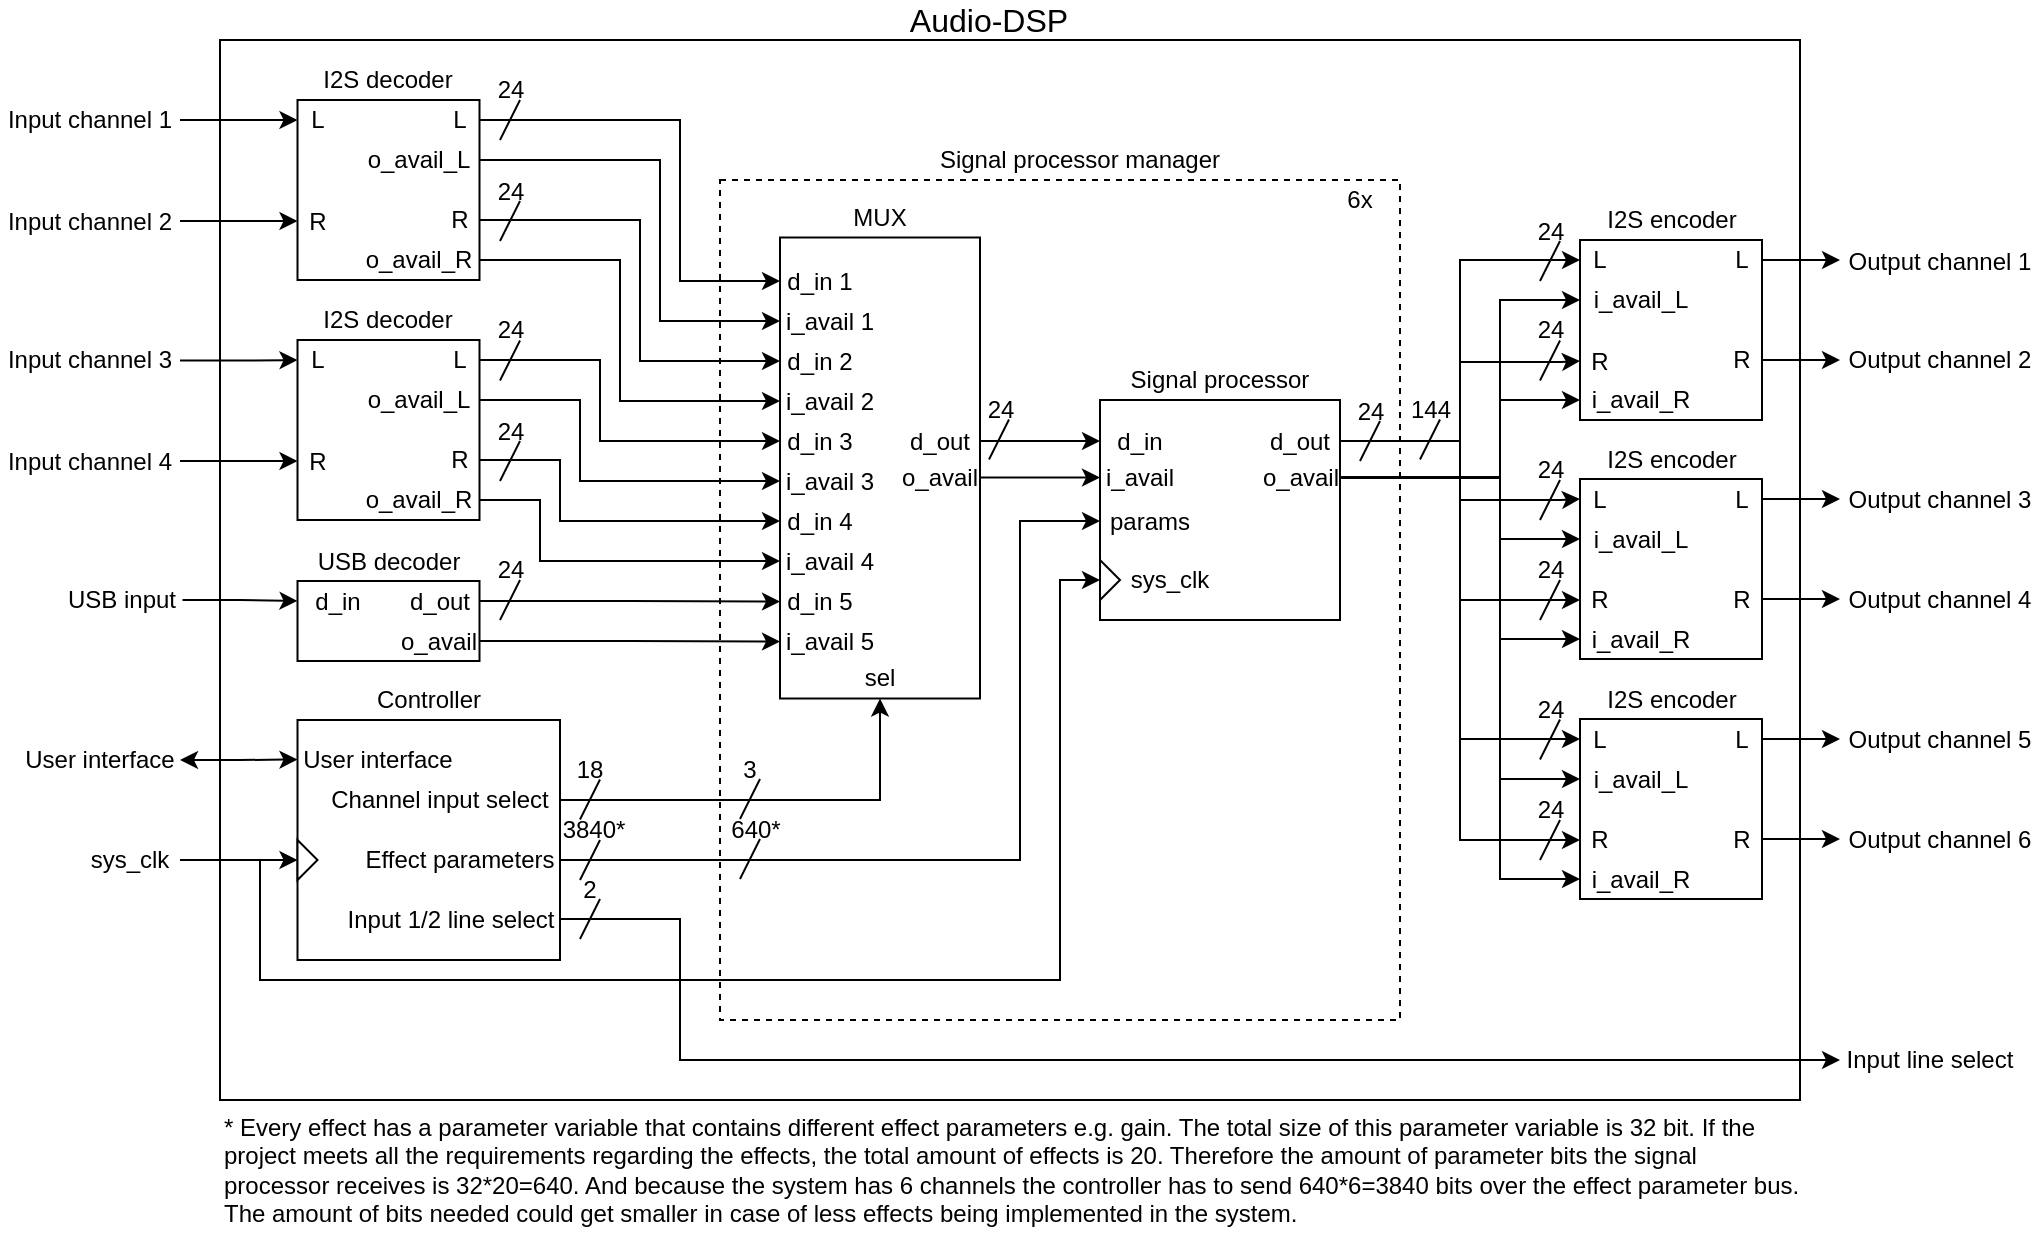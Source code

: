 <mxfile version="15.2.7" type="device" pages="2"><diagram id="NiP1EQojDLEbJNsPu3R_" name="Audio-DSP"><mxGraphModel dx="1038" dy="607" grid="1" gridSize="10" guides="1" tooltips="1" connect="1" arrows="1" fold="1" page="1" pageScale="1" pageWidth="1169" pageHeight="1654" math="0" shadow="0"><root><mxCell id="qGG5ppxsgvDLGIrpirhp-0"/><mxCell id="qGG5ppxsgvDLGIrpirhp-1" parent="qGG5ppxsgvDLGIrpirhp-0"/><mxCell id="uU3p91deS5HY1IUeifci-26" value="" style="rounded=0;whiteSpace=wrap;html=1;fontSize=12;" parent="qGG5ppxsgvDLGIrpirhp-1" vertex="1"><mxGeometry x="190" y="240" width="790" height="530" as="geometry"/></mxCell><mxCell id="T5QLOuUTpvLsUM-lePlH-34" value="" style="rounded=0;whiteSpace=wrap;html=1;fontSize=12;dashed=1;" parent="qGG5ppxsgvDLGIrpirhp-1" vertex="1"><mxGeometry x="440" y="310" width="340" height="420" as="geometry"/></mxCell><mxCell id="GOaE38l9xwAk7-R4xYNW-0" value="" style="rounded=0;whiteSpace=wrap;html=1;" parent="qGG5ppxsgvDLGIrpirhp-1" vertex="1"><mxGeometry x="228.75" y="580" width="131.25" height="120" as="geometry"/></mxCell><mxCell id="GOaE38l9xwAk7-R4xYNW-1" value="Controller" style="text;html=1;strokeColor=none;fillColor=none;align=center;verticalAlign=middle;whiteSpace=wrap;rounded=0;fontSize=12;" parent="qGG5ppxsgvDLGIrpirhp-1" vertex="1"><mxGeometry x="253.13" y="560" width="82.5" height="20" as="geometry"/></mxCell><mxCell id="T5QLOuUTpvLsUM-lePlH-50" style="edgeStyle=orthogonalEdgeStyle;rounded=0;orthogonalLoop=1;jettySize=auto;html=1;exitX=1;exitY=0.5;exitDx=0;exitDy=0;fontSize=12;startArrow=none;startFill=0;entryX=0;entryY=0.5;entryDx=0;entryDy=0;" parent="qGG5ppxsgvDLGIrpirhp-1" source="GOaE38l9xwAk7-R4xYNW-11" target="T5QLOuUTpvLsUM-lePlH-51" edge="1"><mxGeometry relative="1" as="geometry"><mxPoint x="810" y="710" as="targetPoint"/><Array as="points"><mxPoint x="420" y="680"/><mxPoint x="420" y="750"/></Array></mxGeometry></mxCell><mxCell id="GOaE38l9xwAk7-R4xYNW-11" value="Input 1/2 line select" style="text;html=1;strokeColor=none;fillColor=none;align=center;verticalAlign=middle;whiteSpace=wrap;rounded=0;fontSize=12;" parent="qGG5ppxsgvDLGIrpirhp-1" vertex="1"><mxGeometry x="251.25" y="669.5" width="108.75" height="20" as="geometry"/></mxCell><mxCell id="gWznI12gAlDzUqYpaYKW-94" style="edgeStyle=orthogonalEdgeStyle;rounded=0;orthogonalLoop=1;jettySize=auto;html=1;exitX=1;exitY=0.5;exitDx=0;exitDy=0;entryX=0.5;entryY=1;entryDx=0;entryDy=0;" edge="1" parent="qGG5ppxsgvDLGIrpirhp-1" source="GOaE38l9xwAk7-R4xYNW-13" target="gWznI12gAlDzUqYpaYKW-72"><mxGeometry relative="1" as="geometry"/></mxCell><mxCell id="GOaE38l9xwAk7-R4xYNW-13" value="Channel input select" style="text;html=1;strokeColor=none;fillColor=none;align=center;verticalAlign=middle;whiteSpace=wrap;rounded=0;fontSize=12;" parent="qGG5ppxsgvDLGIrpirhp-1" vertex="1"><mxGeometry x="240" y="610" width="120" height="20" as="geometry"/></mxCell><mxCell id="GOaE38l9xwAk7-R4xYNW-14" style="edgeStyle=orthogonalEdgeStyle;rounded=0;orthogonalLoop=1;jettySize=auto;html=1;exitX=1;exitY=0.5;exitDx=0;exitDy=0;entryX=0;entryY=0.5;entryDx=0;entryDy=0;fontSize=12;startArrow=classic;startFill=1;" parent="qGG5ppxsgvDLGIrpirhp-1" source="GOaE38l9xwAk7-R4xYNW-15" target="GOaE38l9xwAk7-R4xYNW-16" edge="1"><mxGeometry relative="1" as="geometry"><Array as="points"><mxPoint x="200" y="600"/></Array></mxGeometry></mxCell><mxCell id="GOaE38l9xwAk7-R4xYNW-15" value="User interface" style="text;html=1;strokeColor=none;fillColor=none;align=center;verticalAlign=middle;whiteSpace=wrap;rounded=0;fontSize=12;" parent="qGG5ppxsgvDLGIrpirhp-1" vertex="1"><mxGeometry x="90" y="590" width="80" height="20" as="geometry"/></mxCell><mxCell id="GOaE38l9xwAk7-R4xYNW-16" value="User interface" style="text;html=1;strokeColor=none;fillColor=none;align=center;verticalAlign=middle;whiteSpace=wrap;rounded=0;fontSize=12;" parent="qGG5ppxsgvDLGIrpirhp-1" vertex="1"><mxGeometry x="228.75" y="589.75" width="80" height="20" as="geometry"/></mxCell><mxCell id="GOaE38l9xwAk7-R4xYNW-17" value="" style="triangle;whiteSpace=wrap;html=1;fontSize=12;" parent="qGG5ppxsgvDLGIrpirhp-1" vertex="1"><mxGeometry x="228.75" y="640" width="10" height="20" as="geometry"/></mxCell><mxCell id="GOaE38l9xwAk7-R4xYNW-18" style="edgeStyle=orthogonalEdgeStyle;rounded=0;orthogonalLoop=1;jettySize=auto;html=1;exitX=1;exitY=0.5;exitDx=0;exitDy=0;entryX=0;entryY=0.5;entryDx=0;entryDy=0;fontSize=12;startArrow=none;startFill=0;" parent="qGG5ppxsgvDLGIrpirhp-1" source="GOaE38l9xwAk7-R4xYNW-19" target="GOaE38l9xwAk7-R4xYNW-17" edge="1"><mxGeometry relative="1" as="geometry"/></mxCell><mxCell id="uU3p91deS5HY1IUeifci-9" style="edgeStyle=orthogonalEdgeStyle;rounded=0;orthogonalLoop=1;jettySize=auto;html=1;exitX=1;exitY=0.5;exitDx=0;exitDy=0;entryX=0;entryY=0.5;entryDx=0;entryDy=0;fontSize=12;startArrow=none;startFill=0;" parent="qGG5ppxsgvDLGIrpirhp-1" source="GOaE38l9xwAk7-R4xYNW-19" target="T5QLOuUTpvLsUM-lePlH-1" edge="1"><mxGeometry relative="1" as="geometry"><Array as="points"><mxPoint x="210" y="650"/><mxPoint x="210" y="710"/><mxPoint x="610" y="710"/><mxPoint x="610" y="510"/></Array></mxGeometry></mxCell><mxCell id="GOaE38l9xwAk7-R4xYNW-19" value="sys_clk" style="text;html=1;strokeColor=none;fillColor=none;align=center;verticalAlign=middle;whiteSpace=wrap;rounded=0;fontSize=12;" parent="qGG5ppxsgvDLGIrpirhp-1" vertex="1"><mxGeometry x="120" y="640" width="50" height="20" as="geometry"/></mxCell><mxCell id="GOaE38l9xwAk7-R4xYNW-26" value="" style="endArrow=none;html=1;fontSize=12;" parent="qGG5ppxsgvDLGIrpirhp-1" edge="1"><mxGeometry width="50" height="50" relative="1" as="geometry"><mxPoint x="370.0" y="689.5" as="sourcePoint"/><mxPoint x="380.0" y="669.5" as="targetPoint"/></mxGeometry></mxCell><mxCell id="GOaE38l9xwAk7-R4xYNW-27" value="2" style="text;html=1;strokeColor=none;fillColor=none;align=center;verticalAlign=middle;whiteSpace=wrap;rounded=0;fontSize=12;" parent="qGG5ppxsgvDLGIrpirhp-1" vertex="1"><mxGeometry x="370" y="659.5" width="10" height="10" as="geometry"/></mxCell><mxCell id="GOaE38l9xwAk7-R4xYNW-28" value="" style="endArrow=none;html=1;fontSize=12;" parent="qGG5ppxsgvDLGIrpirhp-1" edge="1"><mxGeometry width="50" height="50" relative="1" as="geometry"><mxPoint x="370.0" y="629.75" as="sourcePoint"/><mxPoint x="380.0" y="609.75" as="targetPoint"/></mxGeometry></mxCell><mxCell id="GOaE38l9xwAk7-R4xYNW-29" value="18" style="text;html=1;strokeColor=none;fillColor=none;align=center;verticalAlign=middle;whiteSpace=wrap;rounded=0;fontSize=12;" parent="qGG5ppxsgvDLGIrpirhp-1" vertex="1"><mxGeometry x="370" y="599.75" width="10" height="10" as="geometry"/></mxCell><mxCell id="T5QLOuUTpvLsUM-lePlH-35" value="" style="endArrow=none;html=1;fontSize=12;" parent="qGG5ppxsgvDLGIrpirhp-1" edge="1"><mxGeometry width="50" height="50" relative="1" as="geometry"><mxPoint x="450" y="629.5" as="sourcePoint"/><mxPoint x="460" y="609.5" as="targetPoint"/></mxGeometry></mxCell><mxCell id="T5QLOuUTpvLsUM-lePlH-38" value="3" style="text;html=1;strokeColor=none;fillColor=none;align=center;verticalAlign=middle;whiteSpace=wrap;rounded=0;fontSize=12;" parent="qGG5ppxsgvDLGIrpirhp-1" vertex="1"><mxGeometry x="450" y="599.5" width="10" height="10" as="geometry"/></mxCell><mxCell id="T5QLOuUTpvLsUM-lePlH-39" value="6x" style="text;html=1;strokeColor=none;fillColor=none;align=center;verticalAlign=middle;whiteSpace=wrap;rounded=0;dashed=1;fontSize=12;" parent="qGG5ppxsgvDLGIrpirhp-1" vertex="1"><mxGeometry x="740" y="310" width="40" height="20" as="geometry"/></mxCell><mxCell id="T5QLOuUTpvLsUM-lePlH-45" style="edgeStyle=orthogonalEdgeStyle;rounded=0;orthogonalLoop=1;jettySize=auto;html=1;exitX=1;exitY=0.5;exitDx=0;exitDy=0;entryX=0;entryY=0.5;entryDx=0;entryDy=0;fontSize=12;startArrow=none;startFill=0;" parent="qGG5ppxsgvDLGIrpirhp-1" source="T5QLOuUTpvLsUM-lePlH-40" target="gWznI12gAlDzUqYpaYKW-14" edge="1"><mxGeometry relative="1" as="geometry"><mxPoint x="228.75" y="520" as="targetPoint"/></mxGeometry></mxCell><mxCell id="T5QLOuUTpvLsUM-lePlH-40" value="USB input" style="text;html=1;strokeColor=none;fillColor=none;align=center;verticalAlign=middle;whiteSpace=wrap;rounded=0;fontSize=12;" parent="qGG5ppxsgvDLGIrpirhp-1" vertex="1"><mxGeometry x="111.25" y="510" width="60" height="20" as="geometry"/></mxCell><mxCell id="T5QLOuUTpvLsUM-lePlH-49" style="edgeStyle=orthogonalEdgeStyle;rounded=0;orthogonalLoop=1;jettySize=auto;html=1;exitX=1;exitY=0.5;exitDx=0;exitDy=0;entryX=0;entryY=0.5;entryDx=0;entryDy=0;fontSize=12;startArrow=none;startFill=0;" parent="qGG5ppxsgvDLGIrpirhp-1" source="T5QLOuUTpvLsUM-lePlH-41" target="gWznI12gAlDzUqYpaYKW-3" edge="1"><mxGeometry relative="1" as="geometry"><mxPoint x="228.75" y="330.5" as="targetPoint"/></mxGeometry></mxCell><mxCell id="T5QLOuUTpvLsUM-lePlH-41" value="Input channel 1" style="text;html=1;strokeColor=none;fillColor=none;align=center;verticalAlign=middle;whiteSpace=wrap;rounded=0;fontSize=12;" parent="qGG5ppxsgvDLGIrpirhp-1" vertex="1"><mxGeometry x="80" y="270" width="90" height="20" as="geometry"/></mxCell><mxCell id="T5QLOuUTpvLsUM-lePlH-48" style="edgeStyle=orthogonalEdgeStyle;rounded=0;orthogonalLoop=1;jettySize=auto;html=1;exitX=1;exitY=0.5;exitDx=0;exitDy=0;entryX=0;entryY=0.5;entryDx=0;entryDy=0;fontSize=12;startArrow=none;startFill=0;" parent="qGG5ppxsgvDLGIrpirhp-1" source="T5QLOuUTpvLsUM-lePlH-42" target="gWznI12gAlDzUqYpaYKW-4" edge="1"><mxGeometry relative="1" as="geometry"><mxPoint x="228.75" y="370.5" as="targetPoint"/></mxGeometry></mxCell><mxCell id="T5QLOuUTpvLsUM-lePlH-42" value="Input channel 2" style="text;html=1;strokeColor=none;fillColor=none;align=center;verticalAlign=middle;whiteSpace=wrap;rounded=0;fontSize=12;" parent="qGG5ppxsgvDLGIrpirhp-1" vertex="1"><mxGeometry x="80" y="320.5" width="90" height="20" as="geometry"/></mxCell><mxCell id="T5QLOuUTpvLsUM-lePlH-47" style="edgeStyle=orthogonalEdgeStyle;rounded=0;orthogonalLoop=1;jettySize=auto;html=1;exitX=1;exitY=0.5;exitDx=0;exitDy=0;entryX=0;entryY=0.5;entryDx=0;entryDy=0;fontSize=12;startArrow=none;startFill=0;" parent="qGG5ppxsgvDLGIrpirhp-1" source="T5QLOuUTpvLsUM-lePlH-43" target="gWznI12gAlDzUqYpaYKW-19" edge="1"><mxGeometry relative="1" as="geometry"><mxPoint x="228.75" y="419.75" as="targetPoint"/></mxGeometry></mxCell><mxCell id="T5QLOuUTpvLsUM-lePlH-43" value="Input channel 3" style="text;html=1;strokeColor=none;fillColor=none;align=center;verticalAlign=middle;whiteSpace=wrap;rounded=0;fontSize=12;" parent="qGG5ppxsgvDLGIrpirhp-1" vertex="1"><mxGeometry x="80" y="390.25" width="90" height="20" as="geometry"/></mxCell><mxCell id="T5QLOuUTpvLsUM-lePlH-46" style="edgeStyle=orthogonalEdgeStyle;rounded=0;orthogonalLoop=1;jettySize=auto;html=1;exitX=1;exitY=0.5;exitDx=0;exitDy=0;entryX=0;entryY=0.5;entryDx=0;entryDy=0;fontSize=12;startArrow=none;startFill=0;" parent="qGG5ppxsgvDLGIrpirhp-1" source="T5QLOuUTpvLsUM-lePlH-44" target="gWznI12gAlDzUqYpaYKW-20" edge="1"><mxGeometry relative="1" as="geometry"><mxPoint x="228.75" y="459.75" as="targetPoint"/></mxGeometry></mxCell><mxCell id="T5QLOuUTpvLsUM-lePlH-44" value="Input channel 4" style="text;html=1;strokeColor=none;fillColor=none;align=center;verticalAlign=middle;whiteSpace=wrap;rounded=0;fontSize=12;" parent="qGG5ppxsgvDLGIrpirhp-1" vertex="1"><mxGeometry x="80" y="440.5" width="90" height="20" as="geometry"/></mxCell><mxCell id="T5QLOuUTpvLsUM-lePlH-51" value="Input line select" style="text;html=1;strokeColor=none;fillColor=none;align=center;verticalAlign=middle;whiteSpace=wrap;rounded=0;dashed=1;fontSize=12;" parent="qGG5ppxsgvDLGIrpirhp-1" vertex="1"><mxGeometry x="1000" y="740" width="90" height="20" as="geometry"/></mxCell><mxCell id="uU3p91deS5HY1IUeifci-1" value="Output channel 1" style="text;html=1;strokeColor=none;fillColor=none;align=center;verticalAlign=middle;whiteSpace=wrap;rounded=0;fontSize=12;" parent="qGG5ppxsgvDLGIrpirhp-1" vertex="1"><mxGeometry x="1000" y="340.5" width="100" height="20" as="geometry"/></mxCell><mxCell id="NABCDWaditpo4tsBS4U8-0" value="Audio-DSP" style="text;html=1;strokeColor=none;fillColor=none;align=center;verticalAlign=middle;whiteSpace=wrap;rounded=0;fontSize=16;" parent="qGG5ppxsgvDLGIrpirhp-1" vertex="1"><mxGeometry x="524.37" y="220" width="101.25" height="20" as="geometry"/></mxCell><mxCell id="NABCDWaditpo4tsBS4U8-55" value="Output channel 2" style="text;html=1;strokeColor=none;fillColor=none;align=center;verticalAlign=middle;whiteSpace=wrap;rounded=0;fontSize=12;" parent="qGG5ppxsgvDLGIrpirhp-1" vertex="1"><mxGeometry x="1000" y="390.25" width="100" height="20" as="geometry"/></mxCell><mxCell id="NABCDWaditpo4tsBS4U8-56" value="Output channel 3" style="text;html=1;strokeColor=none;fillColor=none;align=center;verticalAlign=middle;whiteSpace=wrap;rounded=0;fontSize=12;" parent="qGG5ppxsgvDLGIrpirhp-1" vertex="1"><mxGeometry x="1000" y="459.5" width="100" height="20" as="geometry"/></mxCell><mxCell id="NABCDWaditpo4tsBS4U8-57" value="Output channel 4" style="text;html=1;strokeColor=none;fillColor=none;align=center;verticalAlign=middle;whiteSpace=wrap;rounded=0;fontSize=12;" parent="qGG5ppxsgvDLGIrpirhp-1" vertex="1"><mxGeometry x="1000" y="510" width="100" height="20" as="geometry"/></mxCell><mxCell id="NABCDWaditpo4tsBS4U8-58" value="Output channel 5" style="text;html=1;strokeColor=none;fillColor=none;align=center;verticalAlign=middle;whiteSpace=wrap;rounded=0;fontSize=12;" parent="qGG5ppxsgvDLGIrpirhp-1" vertex="1"><mxGeometry x="1000" y="580" width="100" height="20" as="geometry"/></mxCell><mxCell id="NABCDWaditpo4tsBS4U8-59" value="Output channel 6" style="text;html=1;strokeColor=none;fillColor=none;align=center;verticalAlign=middle;whiteSpace=wrap;rounded=0;fontSize=12;" parent="qGG5ppxsgvDLGIrpirhp-1" vertex="1"><mxGeometry x="1000" y="630" width="100" height="20" as="geometry"/></mxCell><mxCell id="cqYw8AKge670THf7lm-O-0" value="Signal processor manager" style="text;html=1;strokeColor=none;fillColor=none;align=center;verticalAlign=middle;whiteSpace=wrap;rounded=0;fontSize=12;" parent="qGG5ppxsgvDLGIrpirhp-1" vertex="1"><mxGeometry x="537.19" y="290" width="165.62" height="20" as="geometry"/></mxCell><mxCell id="gWznI12gAlDzUqYpaYKW-10" value="" style="group" vertex="1" connectable="0" parent="qGG5ppxsgvDLGIrpirhp-1"><mxGeometry x="228.75" y="250" width="91" height="110" as="geometry"/></mxCell><mxCell id="gWznI12gAlDzUqYpaYKW-2" value="" style="rounded=0;whiteSpace=wrap;html=1;fontSize=12;" vertex="1" parent="gWznI12gAlDzUqYpaYKW-10"><mxGeometry y="20" width="91" height="90" as="geometry"/></mxCell><mxCell id="gWznI12gAlDzUqYpaYKW-3" value="L" style="text;html=1;strokeColor=none;fillColor=none;align=center;verticalAlign=middle;whiteSpace=wrap;rounded=0;fontSize=12;" vertex="1" parent="gWznI12gAlDzUqYpaYKW-10"><mxGeometry y="20" width="20" height="20" as="geometry"/></mxCell><mxCell id="gWznI12gAlDzUqYpaYKW-4" value="R" style="text;html=1;strokeColor=none;fillColor=none;align=center;verticalAlign=middle;whiteSpace=wrap;rounded=0;fontSize=12;" vertex="1" parent="gWznI12gAlDzUqYpaYKW-10"><mxGeometry y="70.5" width="20" height="20" as="geometry"/></mxCell><mxCell id="gWznI12gAlDzUqYpaYKW-5" value="L" style="text;html=1;strokeColor=none;fillColor=none;align=center;verticalAlign=middle;whiteSpace=wrap;rounded=0;fontSize=12;" vertex="1" parent="gWznI12gAlDzUqYpaYKW-10"><mxGeometry x="71" y="20" width="20" height="20" as="geometry"/></mxCell><mxCell id="gWznI12gAlDzUqYpaYKW-6" value="R" style="text;html=1;strokeColor=none;fillColor=none;align=center;verticalAlign=middle;whiteSpace=wrap;rounded=0;fontSize=12;" vertex="1" parent="gWznI12gAlDzUqYpaYKW-10"><mxGeometry x="71" y="70" width="20" height="20" as="geometry"/></mxCell><mxCell id="gWznI12gAlDzUqYpaYKW-7" value="o_avail_R" style="text;html=1;strokeColor=none;fillColor=none;align=center;verticalAlign=middle;whiteSpace=wrap;rounded=0;fontSize=12;" vertex="1" parent="gWznI12gAlDzUqYpaYKW-10"><mxGeometry x="30" y="90" width="61" height="20" as="geometry"/></mxCell><mxCell id="gWznI12gAlDzUqYpaYKW-8" value="o_avail_L" style="text;html=1;strokeColor=none;fillColor=none;align=center;verticalAlign=middle;whiteSpace=wrap;rounded=0;fontSize=12;" vertex="1" parent="gWznI12gAlDzUqYpaYKW-10"><mxGeometry x="30" y="40" width="61" height="20" as="geometry"/></mxCell><mxCell id="gWznI12gAlDzUqYpaYKW-9" value="I2S decoder" style="text;html=1;strokeColor=none;fillColor=none;align=center;verticalAlign=middle;whiteSpace=wrap;rounded=0;" vertex="1" parent="gWznI12gAlDzUqYpaYKW-10"><mxGeometry x="5.5" width="80" height="20" as="geometry"/></mxCell><mxCell id="gWznI12gAlDzUqYpaYKW-16" value="" style="group" vertex="1" connectable="0" parent="qGG5ppxsgvDLGIrpirhp-1"><mxGeometry x="228.75" y="490.5" width="91" height="60" as="geometry"/></mxCell><mxCell id="gWznI12gAlDzUqYpaYKW-11" value="" style="rounded=0;whiteSpace=wrap;html=1;" vertex="1" parent="gWznI12gAlDzUqYpaYKW-16"><mxGeometry y="20" width="91" height="40" as="geometry"/></mxCell><mxCell id="gWznI12gAlDzUqYpaYKW-12" value="USB decoder" style="text;html=1;strokeColor=none;fillColor=none;align=center;verticalAlign=middle;whiteSpace=wrap;rounded=0;" vertex="1" parent="gWznI12gAlDzUqYpaYKW-16"><mxGeometry x="8.25" width="74.5" height="20" as="geometry"/></mxCell><mxCell id="gWznI12gAlDzUqYpaYKW-13" value="d_out" style="text;html=1;strokeColor=none;fillColor=none;align=center;verticalAlign=middle;whiteSpace=wrap;rounded=0;" vertex="1" parent="gWznI12gAlDzUqYpaYKW-16"><mxGeometry x="51" y="20" width="40" height="20" as="geometry"/></mxCell><mxCell id="gWznI12gAlDzUqYpaYKW-14" value="d_in" style="text;html=1;strokeColor=none;fillColor=none;align=center;verticalAlign=middle;whiteSpace=wrap;rounded=0;" vertex="1" parent="gWznI12gAlDzUqYpaYKW-16"><mxGeometry y="20" width="40" height="20" as="geometry"/></mxCell><mxCell id="gWznI12gAlDzUqYpaYKW-15" value="o_avail" style="text;html=1;strokeColor=none;fillColor=none;align=center;verticalAlign=middle;whiteSpace=wrap;rounded=0;" vertex="1" parent="gWznI12gAlDzUqYpaYKW-16"><mxGeometry x="50" y="40" width="41" height="20" as="geometry"/></mxCell><mxCell id="gWznI12gAlDzUqYpaYKW-17" value="" style="group" vertex="1" connectable="0" parent="qGG5ppxsgvDLGIrpirhp-1"><mxGeometry x="228.75" y="370" width="91" height="110" as="geometry"/></mxCell><mxCell id="gWznI12gAlDzUqYpaYKW-18" value="" style="rounded=0;whiteSpace=wrap;html=1;fontSize=12;" vertex="1" parent="gWznI12gAlDzUqYpaYKW-17"><mxGeometry y="20" width="91" height="90" as="geometry"/></mxCell><mxCell id="gWznI12gAlDzUqYpaYKW-19" value="L" style="text;html=1;strokeColor=none;fillColor=none;align=center;verticalAlign=middle;whiteSpace=wrap;rounded=0;fontSize=12;" vertex="1" parent="gWznI12gAlDzUqYpaYKW-17"><mxGeometry y="20" width="20" height="20" as="geometry"/></mxCell><mxCell id="gWznI12gAlDzUqYpaYKW-20" value="R" style="text;html=1;strokeColor=none;fillColor=none;align=center;verticalAlign=middle;whiteSpace=wrap;rounded=0;fontSize=12;" vertex="1" parent="gWznI12gAlDzUqYpaYKW-17"><mxGeometry y="70.5" width="20" height="20" as="geometry"/></mxCell><mxCell id="gWznI12gAlDzUqYpaYKW-21" value="L" style="text;html=1;strokeColor=none;fillColor=none;align=center;verticalAlign=middle;whiteSpace=wrap;rounded=0;fontSize=12;" vertex="1" parent="gWznI12gAlDzUqYpaYKW-17"><mxGeometry x="71" y="20" width="20" height="20" as="geometry"/></mxCell><mxCell id="gWznI12gAlDzUqYpaYKW-22" value="R" style="text;html=1;strokeColor=none;fillColor=none;align=center;verticalAlign=middle;whiteSpace=wrap;rounded=0;fontSize=12;" vertex="1" parent="gWznI12gAlDzUqYpaYKW-17"><mxGeometry x="71" y="70" width="20" height="20" as="geometry"/></mxCell><mxCell id="gWznI12gAlDzUqYpaYKW-23" value="o_avail_R" style="text;html=1;strokeColor=none;fillColor=none;align=center;verticalAlign=middle;whiteSpace=wrap;rounded=0;fontSize=12;" vertex="1" parent="gWznI12gAlDzUqYpaYKW-17"><mxGeometry x="30" y="90" width="61" height="20" as="geometry"/></mxCell><mxCell id="gWznI12gAlDzUqYpaYKW-24" value="o_avail_L" style="text;html=1;strokeColor=none;fillColor=none;align=center;verticalAlign=middle;whiteSpace=wrap;rounded=0;fontSize=12;" vertex="1" parent="gWznI12gAlDzUqYpaYKW-17"><mxGeometry x="30" y="40" width="61" height="20" as="geometry"/></mxCell><mxCell id="gWznI12gAlDzUqYpaYKW-25" value="I2S decoder" style="text;html=1;strokeColor=none;fillColor=none;align=center;verticalAlign=middle;whiteSpace=wrap;rounded=0;" vertex="1" parent="gWznI12gAlDzUqYpaYKW-17"><mxGeometry x="5.5" width="80" height="20" as="geometry"/></mxCell><mxCell id="gWznI12gAlDzUqYpaYKW-32" value="" style="endArrow=none;html=1;" edge="1" parent="qGG5ppxsgvDLGIrpirhp-1"><mxGeometry width="50" height="50" relative="1" as="geometry"><mxPoint x="330" y="290" as="sourcePoint"/><mxPoint x="340" y="270" as="targetPoint"/></mxGeometry></mxCell><mxCell id="gWznI12gAlDzUqYpaYKW-33" value="24" style="text;html=1;strokeColor=none;fillColor=none;align=center;verticalAlign=middle;whiteSpace=wrap;rounded=0;" vertex="1" parent="qGG5ppxsgvDLGIrpirhp-1"><mxGeometry x="330" y="260" width="11" height="10" as="geometry"/></mxCell><mxCell id="gWznI12gAlDzUqYpaYKW-34" value="" style="endArrow=none;html=1;" edge="1" parent="qGG5ppxsgvDLGIrpirhp-1"><mxGeometry width="50" height="50" relative="1" as="geometry"><mxPoint x="330" y="340.5" as="sourcePoint"/><mxPoint x="340" y="320.5" as="targetPoint"/></mxGeometry></mxCell><mxCell id="gWznI12gAlDzUqYpaYKW-35" value="24" style="text;html=1;strokeColor=none;fillColor=none;align=center;verticalAlign=middle;whiteSpace=wrap;rounded=0;" vertex="1" parent="qGG5ppxsgvDLGIrpirhp-1"><mxGeometry x="330" y="310.5" width="11" height="10" as="geometry"/></mxCell><mxCell id="gWznI12gAlDzUqYpaYKW-36" value="" style="endArrow=none;html=1;" edge="1" parent="qGG5ppxsgvDLGIrpirhp-1"><mxGeometry width="50" height="50" relative="1" as="geometry"><mxPoint x="330" y="410.25" as="sourcePoint"/><mxPoint x="340" y="390.25" as="targetPoint"/></mxGeometry></mxCell><mxCell id="gWznI12gAlDzUqYpaYKW-37" value="24" style="text;html=1;strokeColor=none;fillColor=none;align=center;verticalAlign=middle;whiteSpace=wrap;rounded=0;" vertex="1" parent="qGG5ppxsgvDLGIrpirhp-1"><mxGeometry x="330" y="380.25" width="11" height="10" as="geometry"/></mxCell><mxCell id="gWznI12gAlDzUqYpaYKW-38" value="" style="endArrow=none;html=1;" edge="1" parent="qGG5ppxsgvDLGIrpirhp-1"><mxGeometry width="50" height="50" relative="1" as="geometry"><mxPoint x="330" y="460.5" as="sourcePoint"/><mxPoint x="340" y="440.5" as="targetPoint"/></mxGeometry></mxCell><mxCell id="gWznI12gAlDzUqYpaYKW-39" value="24" style="text;html=1;strokeColor=none;fillColor=none;align=center;verticalAlign=middle;whiteSpace=wrap;rounded=0;" vertex="1" parent="qGG5ppxsgvDLGIrpirhp-1"><mxGeometry x="330" y="430.5" width="11" height="10" as="geometry"/></mxCell><mxCell id="gWznI12gAlDzUqYpaYKW-40" value="" style="endArrow=none;html=1;" edge="1" parent="qGG5ppxsgvDLGIrpirhp-1"><mxGeometry width="50" height="50" relative="1" as="geometry"><mxPoint x="330" y="530" as="sourcePoint"/><mxPoint x="340" y="510" as="targetPoint"/></mxGeometry></mxCell><mxCell id="gWznI12gAlDzUqYpaYKW-41" value="24" style="text;html=1;strokeColor=none;fillColor=none;align=center;verticalAlign=middle;whiteSpace=wrap;rounded=0;" vertex="1" parent="qGG5ppxsgvDLGIrpirhp-1"><mxGeometry x="330" y="500" width="11" height="10" as="geometry"/></mxCell><mxCell id="gWznI12gAlDzUqYpaYKW-92" value="" style="group" vertex="1" connectable="0" parent="qGG5ppxsgvDLGIrpirhp-1"><mxGeometry x="470" y="318.75" width="100" height="250.5" as="geometry"/></mxCell><mxCell id="gWznI12gAlDzUqYpaYKW-67" value="" style="rounded=0;whiteSpace=wrap;html=1;fontSize=12;strokeWidth=1;" vertex="1" parent="gWznI12gAlDzUqYpaYKW-92"><mxGeometry y="20" width="100" height="230.5" as="geometry"/></mxCell><mxCell id="gWznI12gAlDzUqYpaYKW-68" value="MUX" style="text;html=1;strokeColor=none;fillColor=none;align=center;verticalAlign=middle;whiteSpace=wrap;rounded=0;fontSize=12;" vertex="1" parent="gWznI12gAlDzUqYpaYKW-92"><mxGeometry x="30" width="40" height="20" as="geometry"/></mxCell><mxCell id="gWznI12gAlDzUqYpaYKW-71" value="d_out" style="text;html=1;strokeColor=none;fillColor=none;align=center;verticalAlign=middle;whiteSpace=wrap;rounded=0;fontSize=12;" vertex="1" parent="gWznI12gAlDzUqYpaYKW-92"><mxGeometry x="60" y="111.75" width="40" height="20" as="geometry"/></mxCell><mxCell id="gWznI12gAlDzUqYpaYKW-72" value="sel" style="text;html=1;strokeColor=none;fillColor=none;align=center;verticalAlign=middle;whiteSpace=wrap;rounded=0;fontSize=12;" vertex="1" parent="gWznI12gAlDzUqYpaYKW-92"><mxGeometry x="35" y="230.5" width="30" height="20" as="geometry"/></mxCell><mxCell id="gWznI12gAlDzUqYpaYKW-76" value="d_in 1" style="text;html=1;strokeColor=none;fillColor=none;align=center;verticalAlign=middle;whiteSpace=wrap;rounded=0;fontSize=12;" vertex="1" parent="gWznI12gAlDzUqYpaYKW-92"><mxGeometry y="31.75" width="40" height="20" as="geometry"/></mxCell><mxCell id="gWznI12gAlDzUqYpaYKW-78" value="i_avail 1" style="text;html=1;strokeColor=none;fillColor=none;align=center;verticalAlign=middle;whiteSpace=wrap;rounded=0;fontSize=12;" vertex="1" parent="gWznI12gAlDzUqYpaYKW-92"><mxGeometry y="51.75" width="50" height="20" as="geometry"/></mxCell><mxCell id="gWznI12gAlDzUqYpaYKW-81" value="d_in 2" style="text;html=1;strokeColor=none;fillColor=none;align=center;verticalAlign=middle;whiteSpace=wrap;rounded=0;fontSize=12;" vertex="1" parent="gWznI12gAlDzUqYpaYKW-92"><mxGeometry y="71.75" width="40" height="20" as="geometry"/></mxCell><mxCell id="gWznI12gAlDzUqYpaYKW-82" value="i_avail 2" style="text;html=1;strokeColor=none;fillColor=none;align=center;verticalAlign=middle;whiteSpace=wrap;rounded=0;fontSize=12;" vertex="1" parent="gWznI12gAlDzUqYpaYKW-92"><mxGeometry y="91.75" width="50" height="20" as="geometry"/></mxCell><mxCell id="gWznI12gAlDzUqYpaYKW-83" value="d_in 3" style="text;html=1;strokeColor=none;fillColor=none;align=center;verticalAlign=middle;whiteSpace=wrap;rounded=0;fontSize=12;" vertex="1" parent="gWznI12gAlDzUqYpaYKW-92"><mxGeometry y="111.75" width="40" height="20" as="geometry"/></mxCell><mxCell id="gWznI12gAlDzUqYpaYKW-84" value="i_avail 3" style="text;html=1;strokeColor=none;fillColor=none;align=center;verticalAlign=middle;whiteSpace=wrap;rounded=0;fontSize=12;" vertex="1" parent="gWznI12gAlDzUqYpaYKW-92"><mxGeometry y="131.75" width="50" height="20" as="geometry"/></mxCell><mxCell id="gWznI12gAlDzUqYpaYKW-85" value="d_in 4" style="text;html=1;strokeColor=none;fillColor=none;align=center;verticalAlign=middle;whiteSpace=wrap;rounded=0;fontSize=12;" vertex="1" parent="gWznI12gAlDzUqYpaYKW-92"><mxGeometry y="151.75" width="40" height="20" as="geometry"/></mxCell><mxCell id="gWznI12gAlDzUqYpaYKW-86" value="i_avail 4" style="text;html=1;strokeColor=none;fillColor=none;align=center;verticalAlign=middle;whiteSpace=wrap;rounded=0;fontSize=12;" vertex="1" parent="gWznI12gAlDzUqYpaYKW-92"><mxGeometry y="171.75" width="50" height="20" as="geometry"/></mxCell><mxCell id="gWznI12gAlDzUqYpaYKW-87" value="d_in 5" style="text;html=1;strokeColor=none;fillColor=none;align=center;verticalAlign=middle;whiteSpace=wrap;rounded=0;fontSize=12;" vertex="1" parent="gWznI12gAlDzUqYpaYKW-92"><mxGeometry y="192" width="40" height="20" as="geometry"/></mxCell><mxCell id="gWznI12gAlDzUqYpaYKW-88" value="i_avail 5" style="text;html=1;strokeColor=none;fillColor=none;align=center;verticalAlign=middle;whiteSpace=wrap;rounded=0;fontSize=12;" vertex="1" parent="gWznI12gAlDzUqYpaYKW-92"><mxGeometry y="212" width="50" height="20" as="geometry"/></mxCell><mxCell id="gWznI12gAlDzUqYpaYKW-89" value="o_avail" style="text;html=1;strokeColor=none;fillColor=none;align=center;verticalAlign=middle;whiteSpace=wrap;rounded=0;fontSize=12;" vertex="1" parent="gWznI12gAlDzUqYpaYKW-92"><mxGeometry x="60" y="130" width="40" height="20" as="geometry"/></mxCell><mxCell id="gWznI12gAlDzUqYpaYKW-93" style="edgeStyle=orthogonalEdgeStyle;rounded=0;orthogonalLoop=1;jettySize=auto;html=1;exitX=1;exitY=0.5;exitDx=0;exitDy=0;entryX=0;entryY=0.5;entryDx=0;entryDy=0;" edge="1" parent="qGG5ppxsgvDLGIrpirhp-1" source="gWznI12gAlDzUqYpaYKW-15" target="gWznI12gAlDzUqYpaYKW-88"><mxGeometry relative="1" as="geometry"/></mxCell><mxCell id="gWznI12gAlDzUqYpaYKW-95" style="edgeStyle=orthogonalEdgeStyle;rounded=0;orthogonalLoop=1;jettySize=auto;html=1;exitX=1;exitY=0.5;exitDx=0;exitDy=0;entryX=0;entryY=0.5;entryDx=0;entryDy=0;" edge="1" parent="qGG5ppxsgvDLGIrpirhp-1" source="gWznI12gAlDzUqYpaYKW-13" target="gWznI12gAlDzUqYpaYKW-87"><mxGeometry relative="1" as="geometry"/></mxCell><mxCell id="gWznI12gAlDzUqYpaYKW-96" style="edgeStyle=orthogonalEdgeStyle;rounded=0;orthogonalLoop=1;jettySize=auto;html=1;exitX=1;exitY=0.5;exitDx=0;exitDy=0;entryX=0;entryY=0.5;entryDx=0;entryDy=0;" edge="1" parent="qGG5ppxsgvDLGIrpirhp-1" source="gWznI12gAlDzUqYpaYKW-23" target="gWznI12gAlDzUqYpaYKW-86"><mxGeometry relative="1" as="geometry"><Array as="points"><mxPoint x="350" y="470"/><mxPoint x="350" y="501"/></Array></mxGeometry></mxCell><mxCell id="gWznI12gAlDzUqYpaYKW-97" style="edgeStyle=orthogonalEdgeStyle;rounded=0;orthogonalLoop=1;jettySize=auto;html=1;exitX=1;exitY=0.5;exitDx=0;exitDy=0;entryX=0;entryY=0.5;entryDx=0;entryDy=0;" edge="1" parent="qGG5ppxsgvDLGIrpirhp-1" source="gWznI12gAlDzUqYpaYKW-22" target="gWznI12gAlDzUqYpaYKW-85"><mxGeometry relative="1" as="geometry"><Array as="points"><mxPoint x="360" y="450"/><mxPoint x="360" y="481"/></Array></mxGeometry></mxCell><mxCell id="gWznI12gAlDzUqYpaYKW-98" style="edgeStyle=orthogonalEdgeStyle;rounded=0;orthogonalLoop=1;jettySize=auto;html=1;exitX=1;exitY=0.5;exitDx=0;exitDy=0;entryX=0;entryY=0.5;entryDx=0;entryDy=0;" edge="1" parent="qGG5ppxsgvDLGIrpirhp-1" source="gWznI12gAlDzUqYpaYKW-24" target="gWznI12gAlDzUqYpaYKW-84"><mxGeometry relative="1" as="geometry"><Array as="points"><mxPoint x="370" y="420"/><mxPoint x="370" y="461"/></Array></mxGeometry></mxCell><mxCell id="gWznI12gAlDzUqYpaYKW-99" style="edgeStyle=orthogonalEdgeStyle;rounded=0;orthogonalLoop=1;jettySize=auto;html=1;exitX=1;exitY=0.5;exitDx=0;exitDy=0;entryX=0;entryY=0.5;entryDx=0;entryDy=0;" edge="1" parent="qGG5ppxsgvDLGIrpirhp-1" source="gWznI12gAlDzUqYpaYKW-21" target="gWznI12gAlDzUqYpaYKW-83"><mxGeometry relative="1" as="geometry"><Array as="points"><mxPoint x="380" y="400"/><mxPoint x="380" y="441"/></Array></mxGeometry></mxCell><mxCell id="gWznI12gAlDzUqYpaYKW-100" style="edgeStyle=orthogonalEdgeStyle;rounded=0;orthogonalLoop=1;jettySize=auto;html=1;exitX=1;exitY=0.5;exitDx=0;exitDy=0;entryX=0;entryY=0.5;entryDx=0;entryDy=0;" edge="1" parent="qGG5ppxsgvDLGIrpirhp-1" source="gWznI12gAlDzUqYpaYKW-7" target="gWznI12gAlDzUqYpaYKW-82"><mxGeometry relative="1" as="geometry"><Array as="points"><mxPoint x="390" y="350"/><mxPoint x="390" y="421"/></Array></mxGeometry></mxCell><mxCell id="gWznI12gAlDzUqYpaYKW-101" style="edgeStyle=orthogonalEdgeStyle;rounded=0;orthogonalLoop=1;jettySize=auto;html=1;exitX=1;exitY=0.5;exitDx=0;exitDy=0;entryX=0;entryY=0.5;entryDx=0;entryDy=0;" edge="1" parent="qGG5ppxsgvDLGIrpirhp-1" source="gWznI12gAlDzUqYpaYKW-6" target="gWznI12gAlDzUqYpaYKW-81"><mxGeometry relative="1" as="geometry"><Array as="points"><mxPoint x="400" y="330"/><mxPoint x="400" y="401"/></Array></mxGeometry></mxCell><mxCell id="gWznI12gAlDzUqYpaYKW-102" style="edgeStyle=orthogonalEdgeStyle;rounded=0;orthogonalLoop=1;jettySize=auto;html=1;exitX=1;exitY=0.5;exitDx=0;exitDy=0;entryX=0;entryY=0.5;entryDx=0;entryDy=0;" edge="1" parent="qGG5ppxsgvDLGIrpirhp-1" source="gWznI12gAlDzUqYpaYKW-8" target="gWznI12gAlDzUqYpaYKW-78"><mxGeometry relative="1" as="geometry"><Array as="points"><mxPoint x="410" y="300"/><mxPoint x="410" y="381"/></Array></mxGeometry></mxCell><mxCell id="gWznI12gAlDzUqYpaYKW-103" style="edgeStyle=orthogonalEdgeStyle;rounded=0;orthogonalLoop=1;jettySize=auto;html=1;exitX=1;exitY=0.5;exitDx=0;exitDy=0;entryX=0;entryY=0.5;entryDx=0;entryDy=0;" edge="1" parent="qGG5ppxsgvDLGIrpirhp-1" source="gWznI12gAlDzUqYpaYKW-5" target="gWznI12gAlDzUqYpaYKW-76"><mxGeometry relative="1" as="geometry"><Array as="points"><mxPoint x="420" y="280"/><mxPoint x="420" y="361"/></Array></mxGeometry></mxCell><mxCell id="gWznI12gAlDzUqYpaYKW-105" style="edgeStyle=orthogonalEdgeStyle;rounded=0;orthogonalLoop=1;jettySize=auto;html=1;exitX=1;exitY=0.5;exitDx=0;exitDy=0;entryX=0;entryY=0.5;entryDx=0;entryDy=0;" edge="1" parent="qGG5ppxsgvDLGIrpirhp-1" source="gWznI12gAlDzUqYpaYKW-89" target="gWznI12gAlDzUqYpaYKW-42"><mxGeometry relative="1" as="geometry"/></mxCell><mxCell id="gWznI12gAlDzUqYpaYKW-106" style="edgeStyle=orthogonalEdgeStyle;rounded=0;orthogonalLoop=1;jettySize=auto;html=1;exitX=1;exitY=0.5;exitDx=0;exitDy=0;entryX=0;entryY=0.5;entryDx=0;entryDy=0;" edge="1" parent="qGG5ppxsgvDLGIrpirhp-1" source="gWznI12gAlDzUqYpaYKW-71" target="GOaE38l9xwAk7-R4xYNW-42"><mxGeometry relative="1" as="geometry"/></mxCell><mxCell id="gWznI12gAlDzUqYpaYKW-110" value="" style="endArrow=none;html=1;" edge="1" parent="qGG5ppxsgvDLGIrpirhp-1"><mxGeometry width="50" height="50" relative="1" as="geometry"><mxPoint x="574.5" y="449.75" as="sourcePoint"/><mxPoint x="584.5" y="429.75" as="targetPoint"/></mxGeometry></mxCell><mxCell id="gWznI12gAlDzUqYpaYKW-111" value="24" style="text;html=1;strokeColor=none;fillColor=none;align=center;verticalAlign=middle;whiteSpace=wrap;rounded=0;" vertex="1" parent="qGG5ppxsgvDLGIrpirhp-1"><mxGeometry x="574.5" y="419.75" width="11" height="10" as="geometry"/></mxCell><mxCell id="gWznI12gAlDzUqYpaYKW-112" value="" style="group" vertex="1" connectable="0" parent="qGG5ppxsgvDLGIrpirhp-1"><mxGeometry x="870" y="320" width="91" height="110" as="geometry"/></mxCell><mxCell id="gWznI12gAlDzUqYpaYKW-113" value="" style="rounded=0;whiteSpace=wrap;html=1;fontSize=12;" vertex="1" parent="gWznI12gAlDzUqYpaYKW-112"><mxGeometry y="20" width="91" height="90" as="geometry"/></mxCell><mxCell id="gWznI12gAlDzUqYpaYKW-114" value="L" style="text;html=1;strokeColor=none;fillColor=none;align=center;verticalAlign=middle;whiteSpace=wrap;rounded=0;fontSize=12;" vertex="1" parent="gWznI12gAlDzUqYpaYKW-112"><mxGeometry y="20" width="20" height="20" as="geometry"/></mxCell><mxCell id="gWznI12gAlDzUqYpaYKW-115" value="R" style="text;html=1;strokeColor=none;fillColor=none;align=center;verticalAlign=middle;whiteSpace=wrap;rounded=0;fontSize=12;" vertex="1" parent="gWznI12gAlDzUqYpaYKW-112"><mxGeometry y="70.5" width="20" height="20" as="geometry"/></mxCell><mxCell id="gWznI12gAlDzUqYpaYKW-116" value="L" style="text;html=1;strokeColor=none;fillColor=none;align=center;verticalAlign=middle;whiteSpace=wrap;rounded=0;fontSize=12;" vertex="1" parent="gWznI12gAlDzUqYpaYKW-112"><mxGeometry x="71" y="20" width="20" height="20" as="geometry"/></mxCell><mxCell id="gWznI12gAlDzUqYpaYKW-117" value="R" style="text;html=1;strokeColor=none;fillColor=none;align=center;verticalAlign=middle;whiteSpace=wrap;rounded=0;fontSize=12;" vertex="1" parent="gWznI12gAlDzUqYpaYKW-112"><mxGeometry x="71" y="70" width="20" height="20" as="geometry"/></mxCell><mxCell id="gWznI12gAlDzUqYpaYKW-118" value="i_avail_R" style="text;html=1;strokeColor=none;fillColor=none;align=center;verticalAlign=middle;whiteSpace=wrap;rounded=0;fontSize=12;" vertex="1" parent="gWznI12gAlDzUqYpaYKW-112"><mxGeometry y="90" width="61" height="20" as="geometry"/></mxCell><mxCell id="gWznI12gAlDzUqYpaYKW-119" value="i_avail_L" style="text;html=1;strokeColor=none;fillColor=none;align=center;verticalAlign=middle;whiteSpace=wrap;rounded=0;fontSize=12;" vertex="1" parent="gWznI12gAlDzUqYpaYKW-112"><mxGeometry y="40" width="61" height="20" as="geometry"/></mxCell><mxCell id="gWznI12gAlDzUqYpaYKW-120" value="I2S encoder" style="text;html=1;strokeColor=none;fillColor=none;align=center;verticalAlign=middle;whiteSpace=wrap;rounded=0;" vertex="1" parent="gWznI12gAlDzUqYpaYKW-112"><mxGeometry x="5.5" width="80" height="20" as="geometry"/></mxCell><mxCell id="gWznI12gAlDzUqYpaYKW-121" style="edgeStyle=orthogonalEdgeStyle;rounded=0;orthogonalLoop=1;jettySize=auto;html=1;exitX=1;exitY=0.5;exitDx=0;exitDy=0;entryX=0;entryY=0.5;entryDx=0;entryDy=0;" edge="1" parent="qGG5ppxsgvDLGIrpirhp-1" source="gWznI12gAlDzUqYpaYKW-44" target="gWznI12gAlDzUqYpaYKW-114"><mxGeometry relative="1" as="geometry"><Array as="points"><mxPoint x="810" y="441"/><mxPoint x="810" y="350"/></Array></mxGeometry></mxCell><mxCell id="gWznI12gAlDzUqYpaYKW-122" value="" style="endArrow=none;html=1;" edge="1" parent="qGG5ppxsgvDLGIrpirhp-1"><mxGeometry width="50" height="50" relative="1" as="geometry"><mxPoint x="760" y="450.5" as="sourcePoint"/><mxPoint x="770" y="430.5" as="targetPoint"/></mxGeometry></mxCell><mxCell id="gWznI12gAlDzUqYpaYKW-123" value="24" style="text;html=1;strokeColor=none;fillColor=none;align=center;verticalAlign=middle;whiteSpace=wrap;rounded=0;" vertex="1" parent="qGG5ppxsgvDLGIrpirhp-1"><mxGeometry x="760" y="420.5" width="11" height="10" as="geometry"/></mxCell><mxCell id="gWznI12gAlDzUqYpaYKW-124" style="edgeStyle=orthogonalEdgeStyle;rounded=0;orthogonalLoop=1;jettySize=auto;html=1;exitX=1;exitY=0.5;exitDx=0;exitDy=0;entryX=0;entryY=0.5;entryDx=0;entryDy=0;" edge="1" parent="qGG5ppxsgvDLGIrpirhp-1" source="gWznI12gAlDzUqYpaYKW-43" target="gWznI12gAlDzUqYpaYKW-119"><mxGeometry relative="1" as="geometry"><Array as="points"><mxPoint x="830" y="459"/><mxPoint x="830" y="370"/></Array></mxGeometry></mxCell><mxCell id="gWznI12gAlDzUqYpaYKW-137" value="" style="group" vertex="1" connectable="0" parent="qGG5ppxsgvDLGIrpirhp-1"><mxGeometry x="870" y="439.5" width="91" height="110" as="geometry"/></mxCell><mxCell id="gWznI12gAlDzUqYpaYKW-138" value="" style="rounded=0;whiteSpace=wrap;html=1;fontSize=12;" vertex="1" parent="gWznI12gAlDzUqYpaYKW-137"><mxGeometry y="20" width="91" height="90" as="geometry"/></mxCell><mxCell id="gWznI12gAlDzUqYpaYKW-139" value="L" style="text;html=1;strokeColor=none;fillColor=none;align=center;verticalAlign=middle;whiteSpace=wrap;rounded=0;fontSize=12;" vertex="1" parent="gWznI12gAlDzUqYpaYKW-137"><mxGeometry y="20" width="20" height="20" as="geometry"/></mxCell><mxCell id="gWznI12gAlDzUqYpaYKW-140" value="R" style="text;html=1;strokeColor=none;fillColor=none;align=center;verticalAlign=middle;whiteSpace=wrap;rounded=0;fontSize=12;" vertex="1" parent="gWznI12gAlDzUqYpaYKW-137"><mxGeometry y="70.5" width="20" height="20" as="geometry"/></mxCell><mxCell id="gWznI12gAlDzUqYpaYKW-141" value="L" style="text;html=1;strokeColor=none;fillColor=none;align=center;verticalAlign=middle;whiteSpace=wrap;rounded=0;fontSize=12;" vertex="1" parent="gWznI12gAlDzUqYpaYKW-137"><mxGeometry x="71" y="20" width="20" height="20" as="geometry"/></mxCell><mxCell id="gWznI12gAlDzUqYpaYKW-142" value="R" style="text;html=1;strokeColor=none;fillColor=none;align=center;verticalAlign=middle;whiteSpace=wrap;rounded=0;fontSize=12;" vertex="1" parent="gWznI12gAlDzUqYpaYKW-137"><mxGeometry x="71" y="70" width="20" height="20" as="geometry"/></mxCell><mxCell id="gWznI12gAlDzUqYpaYKW-143" value="i_avail_R" style="text;html=1;strokeColor=none;fillColor=none;align=center;verticalAlign=middle;whiteSpace=wrap;rounded=0;fontSize=12;" vertex="1" parent="gWznI12gAlDzUqYpaYKW-137"><mxGeometry y="90" width="61" height="20" as="geometry"/></mxCell><mxCell id="gWznI12gAlDzUqYpaYKW-144" value="i_avail_L" style="text;html=1;strokeColor=none;fillColor=none;align=center;verticalAlign=middle;whiteSpace=wrap;rounded=0;fontSize=12;" vertex="1" parent="gWznI12gAlDzUqYpaYKW-137"><mxGeometry y="40" width="61" height="20" as="geometry"/></mxCell><mxCell id="gWznI12gAlDzUqYpaYKW-145" value="I2S encoder" style="text;html=1;strokeColor=none;fillColor=none;align=center;verticalAlign=middle;whiteSpace=wrap;rounded=0;" vertex="1" parent="gWznI12gAlDzUqYpaYKW-137"><mxGeometry x="5.5" width="80" height="20" as="geometry"/></mxCell><mxCell id="gWznI12gAlDzUqYpaYKW-146" value="" style="group" vertex="1" connectable="0" parent="qGG5ppxsgvDLGIrpirhp-1"><mxGeometry x="870" y="559.5" width="91" height="110" as="geometry"/></mxCell><mxCell id="gWznI12gAlDzUqYpaYKW-147" value="" style="rounded=0;whiteSpace=wrap;html=1;fontSize=12;" vertex="1" parent="gWznI12gAlDzUqYpaYKW-146"><mxGeometry y="20" width="91" height="90" as="geometry"/></mxCell><mxCell id="gWznI12gAlDzUqYpaYKW-148" value="L" style="text;html=1;strokeColor=none;fillColor=none;align=center;verticalAlign=middle;whiteSpace=wrap;rounded=0;fontSize=12;" vertex="1" parent="gWznI12gAlDzUqYpaYKW-146"><mxGeometry y="20" width="20" height="20" as="geometry"/></mxCell><mxCell id="gWznI12gAlDzUqYpaYKW-149" value="R" style="text;html=1;strokeColor=none;fillColor=none;align=center;verticalAlign=middle;whiteSpace=wrap;rounded=0;fontSize=12;" vertex="1" parent="gWznI12gAlDzUqYpaYKW-146"><mxGeometry y="70.5" width="20" height="20" as="geometry"/></mxCell><mxCell id="gWznI12gAlDzUqYpaYKW-150" value="L" style="text;html=1;strokeColor=none;fillColor=none;align=center;verticalAlign=middle;whiteSpace=wrap;rounded=0;fontSize=12;" vertex="1" parent="gWznI12gAlDzUqYpaYKW-146"><mxGeometry x="71" y="20" width="20" height="20" as="geometry"/></mxCell><mxCell id="gWznI12gAlDzUqYpaYKW-151" value="R" style="text;html=1;strokeColor=none;fillColor=none;align=center;verticalAlign=middle;whiteSpace=wrap;rounded=0;fontSize=12;" vertex="1" parent="gWznI12gAlDzUqYpaYKW-146"><mxGeometry x="71" y="70" width="20" height="20" as="geometry"/></mxCell><mxCell id="gWznI12gAlDzUqYpaYKW-152" value="i_avail_R" style="text;html=1;strokeColor=none;fillColor=none;align=center;verticalAlign=middle;whiteSpace=wrap;rounded=0;fontSize=12;" vertex="1" parent="gWznI12gAlDzUqYpaYKW-146"><mxGeometry y="90" width="61" height="20" as="geometry"/></mxCell><mxCell id="gWznI12gAlDzUqYpaYKW-153" value="i_avail_L" style="text;html=1;strokeColor=none;fillColor=none;align=center;verticalAlign=middle;whiteSpace=wrap;rounded=0;fontSize=12;" vertex="1" parent="gWznI12gAlDzUqYpaYKW-146"><mxGeometry y="40" width="61" height="20" as="geometry"/></mxCell><mxCell id="gWznI12gAlDzUqYpaYKW-154" value="I2S encoder" style="text;html=1;strokeColor=none;fillColor=none;align=center;verticalAlign=middle;whiteSpace=wrap;rounded=0;" vertex="1" parent="gWznI12gAlDzUqYpaYKW-146"><mxGeometry x="5.5" width="80" height="20" as="geometry"/></mxCell><mxCell id="gWznI12gAlDzUqYpaYKW-155" style="edgeStyle=orthogonalEdgeStyle;rounded=0;orthogonalLoop=1;jettySize=auto;html=1;exitX=1;exitY=0.5;exitDx=0;exitDy=0;entryX=0;entryY=0.5;entryDx=0;entryDy=0;" edge="1" parent="qGG5ppxsgvDLGIrpirhp-1" source="gWznI12gAlDzUqYpaYKW-44" target="gWznI12gAlDzUqYpaYKW-115"><mxGeometry relative="1" as="geometry"><Array as="points"><mxPoint x="810" y="441"/><mxPoint x="810" y="401"/><mxPoint x="860" y="401"/></Array></mxGeometry></mxCell><mxCell id="gWznI12gAlDzUqYpaYKW-156" style="edgeStyle=orthogonalEdgeStyle;rounded=0;orthogonalLoop=1;jettySize=auto;html=1;exitX=1;exitY=0.5;exitDx=0;exitDy=0;entryX=0;entryY=0.5;entryDx=0;entryDy=0;" edge="1" parent="qGG5ppxsgvDLGIrpirhp-1" source="gWznI12gAlDzUqYpaYKW-43" target="gWznI12gAlDzUqYpaYKW-118"><mxGeometry relative="1" as="geometry"><Array as="points"><mxPoint x="830" y="459"/><mxPoint x="830" y="420"/></Array></mxGeometry></mxCell><mxCell id="gWznI12gAlDzUqYpaYKW-157" style="edgeStyle=orthogonalEdgeStyle;rounded=0;orthogonalLoop=1;jettySize=auto;html=1;exitX=1;exitY=0.5;exitDx=0;exitDy=0;entryX=0;entryY=0.5;entryDx=0;entryDy=0;" edge="1" parent="qGG5ppxsgvDLGIrpirhp-1" source="gWznI12gAlDzUqYpaYKW-44" target="gWznI12gAlDzUqYpaYKW-139"><mxGeometry relative="1" as="geometry"><Array as="points"><mxPoint x="810" y="441"/><mxPoint x="810" y="470"/><mxPoint x="860" y="470"/></Array></mxGeometry></mxCell><mxCell id="gWznI12gAlDzUqYpaYKW-158" style="edgeStyle=orthogonalEdgeStyle;rounded=0;orthogonalLoop=1;jettySize=auto;html=1;exitX=1;exitY=0.5;exitDx=0;exitDy=0;entryX=0;entryY=0.5;entryDx=0;entryDy=0;" edge="1" parent="qGG5ppxsgvDLGIrpirhp-1" source="gWznI12gAlDzUqYpaYKW-43" target="gWznI12gAlDzUqYpaYKW-144"><mxGeometry relative="1" as="geometry"><Array as="points"><mxPoint x="830" y="459"/><mxPoint x="830" y="490"/></Array></mxGeometry></mxCell><mxCell id="gWznI12gAlDzUqYpaYKW-159" style="edgeStyle=orthogonalEdgeStyle;rounded=0;orthogonalLoop=1;jettySize=auto;html=1;exitX=1;exitY=0.5;exitDx=0;exitDy=0;entryX=0;entryY=0.5;entryDx=0;entryDy=0;" edge="1" parent="qGG5ppxsgvDLGIrpirhp-1" source="gWznI12gAlDzUqYpaYKW-44" target="gWznI12gAlDzUqYpaYKW-140"><mxGeometry relative="1" as="geometry"><Array as="points"><mxPoint x="810" y="441"/><mxPoint x="810" y="520"/></Array></mxGeometry></mxCell><mxCell id="gWznI12gAlDzUqYpaYKW-160" style="edgeStyle=orthogonalEdgeStyle;rounded=0;orthogonalLoop=1;jettySize=auto;html=1;exitX=1;exitY=0.5;exitDx=0;exitDy=0;entryX=0;entryY=0.5;entryDx=0;entryDy=0;" edge="1" parent="qGG5ppxsgvDLGIrpirhp-1" source="gWznI12gAlDzUqYpaYKW-43" target="gWznI12gAlDzUqYpaYKW-143"><mxGeometry relative="1" as="geometry"><Array as="points"><mxPoint x="830" y="459"/><mxPoint x="830" y="540"/></Array></mxGeometry></mxCell><mxCell id="gWznI12gAlDzUqYpaYKW-161" style="edgeStyle=orthogonalEdgeStyle;rounded=0;orthogonalLoop=1;jettySize=auto;html=1;exitX=1;exitY=0.5;exitDx=0;exitDy=0;entryX=0;entryY=0.5;entryDx=0;entryDy=0;" edge="1" parent="qGG5ppxsgvDLGIrpirhp-1" source="gWznI12gAlDzUqYpaYKW-44" target="gWznI12gAlDzUqYpaYKW-148"><mxGeometry relative="1" as="geometry"><Array as="points"><mxPoint x="810" y="441"/><mxPoint x="810" y="590"/></Array></mxGeometry></mxCell><mxCell id="gWznI12gAlDzUqYpaYKW-162" style="edgeStyle=orthogonalEdgeStyle;rounded=0;orthogonalLoop=1;jettySize=auto;html=1;exitX=1;exitY=0.5;exitDx=0;exitDy=0;entryX=0;entryY=0.5;entryDx=0;entryDy=0;" edge="1" parent="qGG5ppxsgvDLGIrpirhp-1" source="gWznI12gAlDzUqYpaYKW-43" target="gWznI12gAlDzUqYpaYKW-153"><mxGeometry relative="1" as="geometry"><Array as="points"><mxPoint x="830" y="459"/><mxPoint x="830" y="610"/></Array></mxGeometry></mxCell><mxCell id="gWznI12gAlDzUqYpaYKW-163" style="edgeStyle=orthogonalEdgeStyle;rounded=0;orthogonalLoop=1;jettySize=auto;html=1;exitX=1;exitY=0.5;exitDx=0;exitDy=0;entryX=0;entryY=0.5;entryDx=0;entryDy=0;" edge="1" parent="qGG5ppxsgvDLGIrpirhp-1" source="gWznI12gAlDzUqYpaYKW-44" target="gWznI12gAlDzUqYpaYKW-149"><mxGeometry relative="1" as="geometry"><Array as="points"><mxPoint x="810" y="441"/><mxPoint x="810" y="640"/></Array></mxGeometry></mxCell><mxCell id="gWznI12gAlDzUqYpaYKW-164" style="edgeStyle=orthogonalEdgeStyle;rounded=0;orthogonalLoop=1;jettySize=auto;html=1;exitX=1;exitY=0.5;exitDx=0;exitDy=0;entryX=0;entryY=0.5;entryDx=0;entryDy=0;" edge="1" parent="qGG5ppxsgvDLGIrpirhp-1" source="gWznI12gAlDzUqYpaYKW-43" target="gWznI12gAlDzUqYpaYKW-152"><mxGeometry relative="1" as="geometry"><Array as="points"><mxPoint x="830" y="459"/><mxPoint x="830" y="660"/></Array></mxGeometry></mxCell><mxCell id="gWznI12gAlDzUqYpaYKW-165" value="" style="endArrow=none;html=1;" edge="1" parent="qGG5ppxsgvDLGIrpirhp-1"><mxGeometry width="50" height="50" relative="1" as="geometry"><mxPoint x="790" y="449.75" as="sourcePoint"/><mxPoint x="800" y="429.75" as="targetPoint"/></mxGeometry></mxCell><mxCell id="gWznI12gAlDzUqYpaYKW-166" value="144" style="text;html=1;strokeColor=none;fillColor=none;align=center;verticalAlign=middle;whiteSpace=wrap;rounded=0;" vertex="1" parent="qGG5ppxsgvDLGIrpirhp-1"><mxGeometry x="790" y="419.75" width="11" height="10" as="geometry"/></mxCell><mxCell id="gWznI12gAlDzUqYpaYKW-167" value="" style="endArrow=none;html=1;" edge="1" parent="qGG5ppxsgvDLGIrpirhp-1"><mxGeometry width="50" height="50" relative="1" as="geometry"><mxPoint x="850" y="410.25" as="sourcePoint"/><mxPoint x="860" y="390.25" as="targetPoint"/></mxGeometry></mxCell><mxCell id="gWznI12gAlDzUqYpaYKW-168" value="24" style="text;html=1;strokeColor=none;fillColor=none;align=center;verticalAlign=middle;whiteSpace=wrap;rounded=0;" vertex="1" parent="qGG5ppxsgvDLGIrpirhp-1"><mxGeometry x="850" y="380.25" width="11" height="10" as="geometry"/></mxCell><mxCell id="gWznI12gAlDzUqYpaYKW-169" value="" style="endArrow=none;html=1;" edge="1" parent="qGG5ppxsgvDLGIrpirhp-1"><mxGeometry width="50" height="50" relative="1" as="geometry"><mxPoint x="850" y="360.5" as="sourcePoint"/><mxPoint x="860" y="340.5" as="targetPoint"/></mxGeometry></mxCell><mxCell id="gWznI12gAlDzUqYpaYKW-170" value="24" style="text;html=1;strokeColor=none;fillColor=none;align=center;verticalAlign=middle;whiteSpace=wrap;rounded=0;" vertex="1" parent="qGG5ppxsgvDLGIrpirhp-1"><mxGeometry x="850" y="330.5" width="11" height="10" as="geometry"/></mxCell><mxCell id="gWznI12gAlDzUqYpaYKW-171" value="" style="endArrow=none;html=1;" edge="1" parent="qGG5ppxsgvDLGIrpirhp-1"><mxGeometry width="50" height="50" relative="1" as="geometry"><mxPoint x="850" y="480" as="sourcePoint"/><mxPoint x="860" y="460" as="targetPoint"/></mxGeometry></mxCell><mxCell id="gWznI12gAlDzUqYpaYKW-172" value="24" style="text;html=1;strokeColor=none;fillColor=none;align=center;verticalAlign=middle;whiteSpace=wrap;rounded=0;" vertex="1" parent="qGG5ppxsgvDLGIrpirhp-1"><mxGeometry x="850" y="450" width="11" height="10" as="geometry"/></mxCell><mxCell id="gWznI12gAlDzUqYpaYKW-173" value="" style="endArrow=none;html=1;" edge="1" parent="qGG5ppxsgvDLGIrpirhp-1"><mxGeometry width="50" height="50" relative="1" as="geometry"><mxPoint x="850" y="530" as="sourcePoint"/><mxPoint x="860" y="510" as="targetPoint"/></mxGeometry></mxCell><mxCell id="gWznI12gAlDzUqYpaYKW-174" value="24" style="text;html=1;strokeColor=none;fillColor=none;align=center;verticalAlign=middle;whiteSpace=wrap;rounded=0;" vertex="1" parent="qGG5ppxsgvDLGIrpirhp-1"><mxGeometry x="850" y="500" width="11" height="10" as="geometry"/></mxCell><mxCell id="gWznI12gAlDzUqYpaYKW-175" value="" style="endArrow=none;html=1;" edge="1" parent="qGG5ppxsgvDLGIrpirhp-1"><mxGeometry width="50" height="50" relative="1" as="geometry"><mxPoint x="850" y="599.75" as="sourcePoint"/><mxPoint x="860" y="579.75" as="targetPoint"/></mxGeometry></mxCell><mxCell id="gWznI12gAlDzUqYpaYKW-176" value="24" style="text;html=1;strokeColor=none;fillColor=none;align=center;verticalAlign=middle;whiteSpace=wrap;rounded=0;" vertex="1" parent="qGG5ppxsgvDLGIrpirhp-1"><mxGeometry x="850" y="569.75" width="11" height="10" as="geometry"/></mxCell><mxCell id="gWznI12gAlDzUqYpaYKW-177" value="" style="endArrow=none;html=1;" edge="1" parent="qGG5ppxsgvDLGIrpirhp-1"><mxGeometry width="50" height="50" relative="1" as="geometry"><mxPoint x="850" y="650" as="sourcePoint"/><mxPoint x="860" y="630" as="targetPoint"/></mxGeometry></mxCell><mxCell id="gWznI12gAlDzUqYpaYKW-178" value="24" style="text;html=1;strokeColor=none;fillColor=none;align=center;verticalAlign=middle;whiteSpace=wrap;rounded=0;" vertex="1" parent="qGG5ppxsgvDLGIrpirhp-1"><mxGeometry x="850" y="620" width="11" height="10" as="geometry"/></mxCell><mxCell id="gWznI12gAlDzUqYpaYKW-179" style="edgeStyle=orthogonalEdgeStyle;rounded=0;orthogonalLoop=1;jettySize=auto;html=1;exitX=1;exitY=0.5;exitDx=0;exitDy=0;entryX=0;entryY=0.5;entryDx=0;entryDy=0;" edge="1" parent="qGG5ppxsgvDLGIrpirhp-1" source="gWznI12gAlDzUqYpaYKW-116" target="uU3p91deS5HY1IUeifci-1"><mxGeometry relative="1" as="geometry"/></mxCell><mxCell id="gWznI12gAlDzUqYpaYKW-180" style="edgeStyle=orthogonalEdgeStyle;rounded=0;orthogonalLoop=1;jettySize=auto;html=1;exitX=1;exitY=0.5;exitDx=0;exitDy=0;entryX=0;entryY=0.5;entryDx=0;entryDy=0;" edge="1" parent="qGG5ppxsgvDLGIrpirhp-1" source="gWznI12gAlDzUqYpaYKW-117" target="NABCDWaditpo4tsBS4U8-55"><mxGeometry relative="1" as="geometry"/></mxCell><mxCell id="gWznI12gAlDzUqYpaYKW-181" style="edgeStyle=orthogonalEdgeStyle;rounded=0;orthogonalLoop=1;jettySize=auto;html=1;exitX=1;exitY=0.5;exitDx=0;exitDy=0;entryX=0;entryY=0.5;entryDx=0;entryDy=0;" edge="1" parent="qGG5ppxsgvDLGIrpirhp-1" source="gWznI12gAlDzUqYpaYKW-141" target="NABCDWaditpo4tsBS4U8-56"><mxGeometry relative="1" as="geometry"/></mxCell><mxCell id="gWznI12gAlDzUqYpaYKW-183" style="edgeStyle=orthogonalEdgeStyle;rounded=0;orthogonalLoop=1;jettySize=auto;html=1;exitX=1;exitY=0.5;exitDx=0;exitDy=0;entryX=0;entryY=0.5;entryDx=0;entryDy=0;" edge="1" parent="qGG5ppxsgvDLGIrpirhp-1" source="gWznI12gAlDzUqYpaYKW-142" target="NABCDWaditpo4tsBS4U8-57"><mxGeometry relative="1" as="geometry"/></mxCell><mxCell id="gWznI12gAlDzUqYpaYKW-184" style="edgeStyle=orthogonalEdgeStyle;rounded=0;orthogonalLoop=1;jettySize=auto;html=1;exitX=1;exitY=0.5;exitDx=0;exitDy=0;entryX=0;entryY=0.5;entryDx=0;entryDy=0;" edge="1" parent="qGG5ppxsgvDLGIrpirhp-1" source="gWznI12gAlDzUqYpaYKW-150" target="NABCDWaditpo4tsBS4U8-58"><mxGeometry relative="1" as="geometry"/></mxCell><mxCell id="gWznI12gAlDzUqYpaYKW-185" style="edgeStyle=orthogonalEdgeStyle;rounded=0;orthogonalLoop=1;jettySize=auto;html=1;exitX=1;exitY=0.5;exitDx=0;exitDy=0;entryX=0;entryY=0.5;entryDx=0;entryDy=0;" edge="1" parent="qGG5ppxsgvDLGIrpirhp-1" source="gWznI12gAlDzUqYpaYKW-151" target="NABCDWaditpo4tsBS4U8-59"><mxGeometry relative="1" as="geometry"/></mxCell><mxCell id="gWznI12gAlDzUqYpaYKW-189" style="edgeStyle=orthogonalEdgeStyle;rounded=0;orthogonalLoop=1;jettySize=auto;html=1;exitX=1;exitY=0.5;exitDx=0;exitDy=0;entryX=0;entryY=0.5;entryDx=0;entryDy=0;" edge="1" parent="qGG5ppxsgvDLGIrpirhp-1" source="gWznI12gAlDzUqYpaYKW-187" target="gWznI12gAlDzUqYpaYKW-188"><mxGeometry relative="1" as="geometry"><Array as="points"><mxPoint x="590" y="650"/><mxPoint x="590" y="480"/></Array></mxGeometry></mxCell><mxCell id="gWznI12gAlDzUqYpaYKW-187" value="Effect parameters" style="text;html=1;strokeColor=none;fillColor=none;align=center;verticalAlign=middle;whiteSpace=wrap;rounded=0;fontSize=12;" vertex="1" parent="qGG5ppxsgvDLGIrpirhp-1"><mxGeometry x="260" y="640" width="100" height="20" as="geometry"/></mxCell><mxCell id="Kb7xO03yGpyHx_rU-sa8-0" value="" style="rounded=0;whiteSpace=wrap;html=1;fontSize=12;" parent="qGG5ppxsgvDLGIrpirhp-1" vertex="1"><mxGeometry x="630" y="420" width="120" height="110" as="geometry"/></mxCell><mxCell id="GOaE38l9xwAk7-R4xYNW-36" value="sys_clk" style="text;html=1;strokeColor=none;fillColor=none;align=center;verticalAlign=middle;whiteSpace=wrap;rounded=0;" parent="qGG5ppxsgvDLGIrpirhp-1" vertex="1"><mxGeometry x="640" y="500" width="50" height="20" as="geometry"/></mxCell><mxCell id="GOaE38l9xwAk7-R4xYNW-42" value="d_in" style="text;html=1;strokeColor=none;fillColor=none;align=center;verticalAlign=middle;whiteSpace=wrap;rounded=0;fontSize=12;" parent="qGG5ppxsgvDLGIrpirhp-1" vertex="1"><mxGeometry x="630" y="430.5" width="40" height="20" as="geometry"/></mxCell><mxCell id="GOaE38l9xwAk7-R4xYNW-44" value="Signal processor" style="text;html=1;strokeColor=none;fillColor=none;align=center;verticalAlign=middle;whiteSpace=wrap;rounded=0;fontSize=12;" parent="qGG5ppxsgvDLGIrpirhp-1" vertex="1"><mxGeometry x="640" y="399.75" width="100" height="20" as="geometry"/></mxCell><mxCell id="T5QLOuUTpvLsUM-lePlH-1" value="" style="triangle;whiteSpace=wrap;html=1;fontSize=12;" parent="qGG5ppxsgvDLGIrpirhp-1" vertex="1"><mxGeometry x="630" y="500" width="10" height="20" as="geometry"/></mxCell><mxCell id="gWznI12gAlDzUqYpaYKW-42" value="i_avail" style="text;html=1;strokeColor=none;fillColor=none;align=center;verticalAlign=middle;whiteSpace=wrap;rounded=0;fontSize=12;" vertex="1" parent="qGG5ppxsgvDLGIrpirhp-1"><mxGeometry x="630" y="448.75" width="40" height="20" as="geometry"/></mxCell><mxCell id="gWznI12gAlDzUqYpaYKW-43" value="o_avail" style="text;html=1;strokeColor=none;fillColor=none;align=center;verticalAlign=middle;whiteSpace=wrap;rounded=0;fontSize=12;" vertex="1" parent="qGG5ppxsgvDLGIrpirhp-1"><mxGeometry x="710" y="448.75" width="40.62" height="20" as="geometry"/></mxCell><mxCell id="gWznI12gAlDzUqYpaYKW-44" value="d_out" style="text;html=1;strokeColor=none;fillColor=none;align=center;verticalAlign=middle;whiteSpace=wrap;rounded=0;fontSize=12;" vertex="1" parent="qGG5ppxsgvDLGIrpirhp-1"><mxGeometry x="710" y="430.5" width="40" height="20" as="geometry"/></mxCell><mxCell id="gWznI12gAlDzUqYpaYKW-188" value="params" style="text;html=1;strokeColor=none;fillColor=none;align=center;verticalAlign=middle;whiteSpace=wrap;rounded=0;fontSize=12;" vertex="1" parent="qGG5ppxsgvDLGIrpirhp-1"><mxGeometry x="630" y="470.5" width="50" height="20" as="geometry"/></mxCell><mxCell id="gWznI12gAlDzUqYpaYKW-190" value="" style="endArrow=none;html=1;fontSize=12;" edge="1" parent="qGG5ppxsgvDLGIrpirhp-1"><mxGeometry width="50" height="50" relative="1" as="geometry"><mxPoint x="450" y="659.5" as="sourcePoint"/><mxPoint x="460" y="639.5" as="targetPoint"/></mxGeometry></mxCell><mxCell id="gWznI12gAlDzUqYpaYKW-191" value="640*" style="text;html=1;strokeColor=none;fillColor=none;align=center;verticalAlign=middle;whiteSpace=wrap;rounded=0;fontSize=12;" vertex="1" parent="qGG5ppxsgvDLGIrpirhp-1"><mxGeometry x="453" y="629.5" width="10" height="10" as="geometry"/></mxCell><mxCell id="gWznI12gAlDzUqYpaYKW-192" value="" style="endArrow=none;html=1;fontSize=12;" edge="1" parent="qGG5ppxsgvDLGIrpirhp-1"><mxGeometry width="50" height="50" relative="1" as="geometry"><mxPoint x="370" y="660" as="sourcePoint"/><mxPoint x="380" y="640" as="targetPoint"/></mxGeometry></mxCell><mxCell id="gWznI12gAlDzUqYpaYKW-193" value="3840*" style="text;html=1;strokeColor=none;fillColor=none;align=center;verticalAlign=middle;whiteSpace=wrap;rounded=0;fontSize=12;" vertex="1" parent="qGG5ppxsgvDLGIrpirhp-1"><mxGeometry x="362" y="629.5" width="30" height="10" as="geometry"/></mxCell><mxCell id="gWznI12gAlDzUqYpaYKW-194" value="* Every effect has a parameter variable that contains different effect parameters e.g. gain. The total size of this parameter variable is 32 bit. If the project meets all the requirements regarding the effects, the total amount of effects is 20. Therefore the amount of parameter bits the signal processor receives is 32*20=640. And because the system has 6 channels the controller has to send 640*6=3840 bits over the effect parameter bus. The amount of bits needed could get smaller in case of less effects being implemented in the system." style="text;html=1;strokeColor=none;fillColor=none;align=left;verticalAlign=middle;whiteSpace=wrap;rounded=0;" vertex="1" parent="qGG5ppxsgvDLGIrpirhp-1"><mxGeometry x="190" y="770" width="790" height="70" as="geometry"/></mxCell></root></mxGraphModel></diagram><diagram id="Sfa9_PKahG748Zoi1kkq" name="Signal processor"><mxGraphModel dx="1038" dy="607" grid="1" gridSize="10" guides="1" tooltips="1" connect="1" arrows="1" fold="1" page="1" pageScale="1" pageWidth="1169" pageHeight="1654" math="0" shadow="0"><root><mxCell id="qUZ9I8cdeFFOfoy6eu0k-0"/><mxCell id="qUZ9I8cdeFFOfoy6eu0k-1" parent="qUZ9I8cdeFFOfoy6eu0k-0"/><mxCell id="qUZ9I8cdeFFOfoy6eu0k-2" value="" style="rounded=0;whiteSpace=wrap;html=1;" vertex="1" parent="qUZ9I8cdeFFOfoy6eu0k-1"><mxGeometry x="270" y="180" width="670" height="220" as="geometry"/></mxCell><mxCell id="qUZ9I8cdeFFOfoy6eu0k-3" value="" style="rounded=0;whiteSpace=wrap;html=1;" vertex="1" parent="qUZ9I8cdeFFOfoy6eu0k-1"><mxGeometry x="800" y="230" width="120" height="130" as="geometry"/></mxCell><mxCell id="qUZ9I8cdeFFOfoy6eu0k-4" value="d_in" style="text;html=1;strokeColor=none;fillColor=none;align=center;verticalAlign=middle;whiteSpace=wrap;rounded=0;" vertex="1" parent="qUZ9I8cdeFFOfoy6eu0k-1"><mxGeometry x="800" y="270" width="40" height="20" as="geometry"/></mxCell><mxCell id="qUZ9I8cdeFFOfoy6eu0k-5" value="d_out" style="text;html=1;strokeColor=none;fillColor=none;align=center;verticalAlign=middle;whiteSpace=wrap;rounded=0;" vertex="1" parent="qUZ9I8cdeFFOfoy6eu0k-1"><mxGeometry x="880" y="270" width="40" height="20" as="geometry"/></mxCell><mxCell id="qUZ9I8cdeFFOfoy6eu0k-6" value="clk" style="text;html=1;strokeColor=none;fillColor=none;align=center;verticalAlign=middle;whiteSpace=wrap;rounded=0;" vertex="1" parent="qUZ9I8cdeFFOfoy6eu0k-1"><mxGeometry x="800" y="240" width="40" height="20" as="geometry"/></mxCell><mxCell id="qUZ9I8cdeFFOfoy6eu0k-7" value="params" style="text;html=1;strokeColor=none;fillColor=none;align=center;verticalAlign=middle;whiteSpace=wrap;rounded=0;" vertex="1" parent="qUZ9I8cdeFFOfoy6eu0k-1"><mxGeometry x="800" y="330" width="50" height="20" as="geometry"/></mxCell><mxCell id="qUZ9I8cdeFFOfoy6eu0k-8" value="i_avail" style="text;html=1;strokeColor=none;fillColor=none;align=center;verticalAlign=middle;whiteSpace=wrap;rounded=0;" vertex="1" parent="qUZ9I8cdeFFOfoy6eu0k-1"><mxGeometry x="800" y="300" width="50" height="20" as="geometry"/></mxCell><mxCell id="qUZ9I8cdeFFOfoy6eu0k-9" value="o_avail" style="text;html=1;strokeColor=none;fillColor=none;align=center;verticalAlign=middle;whiteSpace=wrap;rounded=0;" vertex="1" parent="qUZ9I8cdeFFOfoy6eu0k-1"><mxGeometry x="870" y="300" width="50" height="20" as="geometry"/></mxCell><mxCell id="qUZ9I8cdeFFOfoy6eu0k-10" value="Effect block N-1" style="text;html=1;strokeColor=none;fillColor=none;align=center;verticalAlign=middle;whiteSpace=wrap;rounded=0;" vertex="1" parent="qUZ9I8cdeFFOfoy6eu0k-1"><mxGeometry x="815" y="210" width="90" height="20" as="geometry"/></mxCell><mxCell id="qUZ9I8cdeFFOfoy6eu0k-11" value="" style="endArrow=classic;html=1;entryX=0;entryY=0.5;entryDx=0;entryDy=0;" edge="1" parent="qUZ9I8cdeFFOfoy6eu0k-1" target="qUZ9I8cdeFFOfoy6eu0k-4"><mxGeometry width="50" height="50" relative="1" as="geometry"><mxPoint x="760" y="280" as="sourcePoint"/><mxPoint x="750" y="250" as="targetPoint"/></mxGeometry></mxCell><mxCell id="qUZ9I8cdeFFOfoy6eu0k-12" value="" style="endArrow=none;html=1;" edge="1" parent="qUZ9I8cdeFFOfoy6eu0k-1"><mxGeometry width="50" height="50" relative="1" as="geometry"><mxPoint x="780" y="290" as="sourcePoint"/><mxPoint x="790" y="270" as="targetPoint"/></mxGeometry></mxCell><mxCell id="qUZ9I8cdeFFOfoy6eu0k-13" value="24" style="text;html=1;strokeColor=none;fillColor=none;align=center;verticalAlign=middle;whiteSpace=wrap;rounded=0;" vertex="1" parent="qUZ9I8cdeFFOfoy6eu0k-1"><mxGeometry x="780" y="260" width="10" height="10" as="geometry"/></mxCell><mxCell id="qUZ9I8cdeFFOfoy6eu0k-14" value="" style="endArrow=classic;html=1;entryX=0;entryY=0.5;entryDx=0;entryDy=0;" edge="1" parent="qUZ9I8cdeFFOfoy6eu0k-1" target="qUZ9I8cdeFFOfoy6eu0k-8"><mxGeometry width="50" height="50" relative="1" as="geometry"><mxPoint x="760" y="310" as="sourcePoint"/><mxPoint x="810" y="260" as="targetPoint"/></mxGeometry></mxCell><mxCell id="qUZ9I8cdeFFOfoy6eu0k-15" value="" style="endArrow=classic;html=1;exitX=1;exitY=0.5;exitDx=0;exitDy=0;entryX=0;entryY=0.5;entryDx=0;entryDy=0;" edge="1" parent="qUZ9I8cdeFFOfoy6eu0k-1" source="qUZ9I8cdeFFOfoy6eu0k-9" target="qUZ9I8cdeFFOfoy6eu0k-68"><mxGeometry width="50" height="50" relative="1" as="geometry"><mxPoint x="950" y="320" as="sourcePoint"/><mxPoint x="960" y="310" as="targetPoint"/></mxGeometry></mxCell><mxCell id="qUZ9I8cdeFFOfoy6eu0k-16" value="" style="endArrow=classic;html=1;exitX=1;exitY=0.5;exitDx=0;exitDy=0;entryX=0;entryY=0.5;entryDx=0;entryDy=0;" edge="1" parent="qUZ9I8cdeFFOfoy6eu0k-1" source="qUZ9I8cdeFFOfoy6eu0k-5" target="qUZ9I8cdeFFOfoy6eu0k-67"><mxGeometry width="50" height="50" relative="1" as="geometry"><mxPoint x="960" y="320" as="sourcePoint"/><mxPoint x="960" y="280" as="targetPoint"/></mxGeometry></mxCell><mxCell id="qUZ9I8cdeFFOfoy6eu0k-17" value="" style="endArrow=none;html=1;" edge="1" parent="qUZ9I8cdeFFOfoy6eu0k-1"><mxGeometry width="50" height="50" relative="1" as="geometry"><mxPoint x="950" y="290" as="sourcePoint"/><mxPoint x="960" y="270" as="targetPoint"/></mxGeometry></mxCell><mxCell id="qUZ9I8cdeFFOfoy6eu0k-18" value="24" style="text;html=1;strokeColor=none;fillColor=none;align=center;verticalAlign=middle;whiteSpace=wrap;rounded=0;" vertex="1" parent="qUZ9I8cdeFFOfoy6eu0k-1"><mxGeometry x="950" y="260" width="10" height="10" as="geometry"/></mxCell><mxCell id="qUZ9I8cdeFFOfoy6eu0k-19" value="" style="rounded=0;whiteSpace=wrap;html=1;" vertex="1" parent="qUZ9I8cdeFFOfoy6eu0k-1"><mxGeometry x="560" y="230" width="120" height="130" as="geometry"/></mxCell><mxCell id="qUZ9I8cdeFFOfoy6eu0k-20" value="d_in" style="text;html=1;strokeColor=none;fillColor=none;align=center;verticalAlign=middle;whiteSpace=wrap;rounded=0;" vertex="1" parent="qUZ9I8cdeFFOfoy6eu0k-1"><mxGeometry x="560" y="270" width="40" height="20" as="geometry"/></mxCell><mxCell id="qUZ9I8cdeFFOfoy6eu0k-21" value="d_out" style="text;html=1;strokeColor=none;fillColor=none;align=center;verticalAlign=middle;whiteSpace=wrap;rounded=0;" vertex="1" parent="qUZ9I8cdeFFOfoy6eu0k-1"><mxGeometry x="640" y="270" width="40" height="20" as="geometry"/></mxCell><mxCell id="qUZ9I8cdeFFOfoy6eu0k-22" value="clk" style="text;html=1;strokeColor=none;fillColor=none;align=center;verticalAlign=middle;whiteSpace=wrap;rounded=0;" vertex="1" parent="qUZ9I8cdeFFOfoy6eu0k-1"><mxGeometry x="560" y="240" width="40" height="20" as="geometry"/></mxCell><mxCell id="qUZ9I8cdeFFOfoy6eu0k-23" value="params" style="text;html=1;strokeColor=none;fillColor=none;align=center;verticalAlign=middle;whiteSpace=wrap;rounded=0;" vertex="1" parent="qUZ9I8cdeFFOfoy6eu0k-1"><mxGeometry x="560" y="330" width="50" height="20" as="geometry"/></mxCell><mxCell id="qUZ9I8cdeFFOfoy6eu0k-24" value="i_avail" style="text;html=1;strokeColor=none;fillColor=none;align=center;verticalAlign=middle;whiteSpace=wrap;rounded=0;" vertex="1" parent="qUZ9I8cdeFFOfoy6eu0k-1"><mxGeometry x="560" y="300" width="50" height="20" as="geometry"/></mxCell><mxCell id="qUZ9I8cdeFFOfoy6eu0k-25" value="o_avail" style="text;html=1;strokeColor=none;fillColor=none;align=center;verticalAlign=middle;whiteSpace=wrap;rounded=0;" vertex="1" parent="qUZ9I8cdeFFOfoy6eu0k-1"><mxGeometry x="630" y="300" width="50" height="20" as="geometry"/></mxCell><mxCell id="qUZ9I8cdeFFOfoy6eu0k-26" value="Effect block n+1" style="text;html=1;strokeColor=none;fillColor=none;align=center;verticalAlign=middle;whiteSpace=wrap;rounded=0;" vertex="1" parent="qUZ9I8cdeFFOfoy6eu0k-1"><mxGeometry x="575" y="210" width="90" height="20" as="geometry"/></mxCell><mxCell id="qUZ9I8cdeFFOfoy6eu0k-27" value="" style="endArrow=classic;html=1;entryX=0;entryY=0.5;entryDx=0;entryDy=0;" edge="1" parent="qUZ9I8cdeFFOfoy6eu0k-1" target="qUZ9I8cdeFFOfoy6eu0k-20"><mxGeometry width="50" height="50" relative="1" as="geometry"><mxPoint x="520" y="280" as="sourcePoint"/><mxPoint x="510" y="250" as="targetPoint"/></mxGeometry></mxCell><mxCell id="qUZ9I8cdeFFOfoy6eu0k-28" value="" style="endArrow=none;html=1;" edge="1" parent="qUZ9I8cdeFFOfoy6eu0k-1"><mxGeometry width="50" height="50" relative="1" as="geometry"><mxPoint x="540" y="290" as="sourcePoint"/><mxPoint x="550" y="270" as="targetPoint"/></mxGeometry></mxCell><mxCell id="qUZ9I8cdeFFOfoy6eu0k-29" value="24" style="text;html=1;strokeColor=none;fillColor=none;align=center;verticalAlign=middle;whiteSpace=wrap;rounded=0;" vertex="1" parent="qUZ9I8cdeFFOfoy6eu0k-1"><mxGeometry x="540" y="260" width="10" height="10" as="geometry"/></mxCell><mxCell id="qUZ9I8cdeFFOfoy6eu0k-30" value="" style="endArrow=classic;html=1;entryX=0;entryY=0.5;entryDx=0;entryDy=0;" edge="1" parent="qUZ9I8cdeFFOfoy6eu0k-1" target="qUZ9I8cdeFFOfoy6eu0k-24"><mxGeometry width="50" height="50" relative="1" as="geometry"><mxPoint x="520" y="310" as="sourcePoint"/><mxPoint x="570" y="260" as="targetPoint"/></mxGeometry></mxCell><mxCell id="qUZ9I8cdeFFOfoy6eu0k-31" value="" style="endArrow=none;html=1;" edge="1" parent="qUZ9I8cdeFFOfoy6eu0k-1"><mxGeometry width="50" height="50" relative="1" as="geometry"><mxPoint x="690" y="290" as="sourcePoint"/><mxPoint x="700" y="270" as="targetPoint"/></mxGeometry></mxCell><mxCell id="qUZ9I8cdeFFOfoy6eu0k-32" value="24" style="text;html=1;strokeColor=none;fillColor=none;align=center;verticalAlign=middle;whiteSpace=wrap;rounded=0;" vertex="1" parent="qUZ9I8cdeFFOfoy6eu0k-1"><mxGeometry x="690" y="260" width="10" height="10" as="geometry"/></mxCell><mxCell id="qUZ9I8cdeFFOfoy6eu0k-33" value="" style="rounded=0;whiteSpace=wrap;html=1;" vertex="1" parent="qUZ9I8cdeFFOfoy6eu0k-1"><mxGeometry x="320" y="230" width="120" height="130" as="geometry"/></mxCell><mxCell id="qUZ9I8cdeFFOfoy6eu0k-34" value="d_in" style="text;html=1;strokeColor=none;fillColor=none;align=center;verticalAlign=middle;whiteSpace=wrap;rounded=0;" vertex="1" parent="qUZ9I8cdeFFOfoy6eu0k-1"><mxGeometry x="320" y="270" width="40" height="20" as="geometry"/></mxCell><mxCell id="qUZ9I8cdeFFOfoy6eu0k-35" value="d_out" style="text;html=1;strokeColor=none;fillColor=none;align=center;verticalAlign=middle;whiteSpace=wrap;rounded=0;" vertex="1" parent="qUZ9I8cdeFFOfoy6eu0k-1"><mxGeometry x="400" y="270" width="40" height="20" as="geometry"/></mxCell><mxCell id="qUZ9I8cdeFFOfoy6eu0k-36" value="clk" style="text;html=1;strokeColor=none;fillColor=none;align=center;verticalAlign=middle;whiteSpace=wrap;rounded=0;" vertex="1" parent="qUZ9I8cdeFFOfoy6eu0k-1"><mxGeometry x="320" y="240" width="40" height="20" as="geometry"/></mxCell><mxCell id="qUZ9I8cdeFFOfoy6eu0k-37" value="params" style="text;html=1;strokeColor=none;fillColor=none;align=center;verticalAlign=middle;whiteSpace=wrap;rounded=0;" vertex="1" parent="qUZ9I8cdeFFOfoy6eu0k-1"><mxGeometry x="320" y="330" width="50" height="20" as="geometry"/></mxCell><mxCell id="qUZ9I8cdeFFOfoy6eu0k-38" value="i_avail" style="text;html=1;strokeColor=none;fillColor=none;align=center;verticalAlign=middle;whiteSpace=wrap;rounded=0;" vertex="1" parent="qUZ9I8cdeFFOfoy6eu0k-1"><mxGeometry x="320" y="300" width="50" height="20" as="geometry"/></mxCell><mxCell id="qUZ9I8cdeFFOfoy6eu0k-39" value="o_avail" style="text;html=1;strokeColor=none;fillColor=none;align=center;verticalAlign=middle;whiteSpace=wrap;rounded=0;" vertex="1" parent="qUZ9I8cdeFFOfoy6eu0k-1"><mxGeometry x="390" y="300" width="50" height="20" as="geometry"/></mxCell><mxCell id="qUZ9I8cdeFFOfoy6eu0k-40" value="Effect block n0" style="text;html=1;strokeColor=none;fillColor=none;align=center;verticalAlign=middle;whiteSpace=wrap;rounded=0;" vertex="1" parent="qUZ9I8cdeFFOfoy6eu0k-1"><mxGeometry x="335" y="210" width="90" height="20" as="geometry"/></mxCell><mxCell id="qUZ9I8cdeFFOfoy6eu0k-41" value="" style="endArrow=classic;html=1;entryX=0;entryY=0.5;entryDx=0;entryDy=0;exitX=1;exitY=0.5;exitDx=0;exitDy=0;" edge="1" parent="qUZ9I8cdeFFOfoy6eu0k-1" source="qUZ9I8cdeFFOfoy6eu0k-65" target="qUZ9I8cdeFFOfoy6eu0k-34"><mxGeometry width="50" height="50" relative="1" as="geometry"><mxPoint x="280" y="280" as="sourcePoint"/><mxPoint x="270" y="250" as="targetPoint"/></mxGeometry></mxCell><mxCell id="qUZ9I8cdeFFOfoy6eu0k-42" value="" style="endArrow=none;html=1;" edge="1" parent="qUZ9I8cdeFFOfoy6eu0k-1"><mxGeometry width="50" height="50" relative="1" as="geometry"><mxPoint x="250" y="290" as="sourcePoint"/><mxPoint x="260" y="270" as="targetPoint"/></mxGeometry></mxCell><mxCell id="qUZ9I8cdeFFOfoy6eu0k-43" value="24" style="text;html=1;strokeColor=none;fillColor=none;align=center;verticalAlign=middle;whiteSpace=wrap;rounded=0;" vertex="1" parent="qUZ9I8cdeFFOfoy6eu0k-1"><mxGeometry x="250" y="260" width="10" height="10" as="geometry"/></mxCell><mxCell id="qUZ9I8cdeFFOfoy6eu0k-44" value="" style="endArrow=classic;html=1;entryX=0;entryY=0.5;entryDx=0;entryDy=0;exitX=1;exitY=0.5;exitDx=0;exitDy=0;" edge="1" parent="qUZ9I8cdeFFOfoy6eu0k-1" source="qUZ9I8cdeFFOfoy6eu0k-66" target="qUZ9I8cdeFFOfoy6eu0k-38"><mxGeometry width="50" height="50" relative="1" as="geometry"><mxPoint x="280" y="310" as="sourcePoint"/><mxPoint x="330" y="260" as="targetPoint"/></mxGeometry></mxCell><mxCell id="qUZ9I8cdeFFOfoy6eu0k-45" value="" style="endArrow=none;html=1;" edge="1" parent="qUZ9I8cdeFFOfoy6eu0k-1"><mxGeometry width="50" height="50" relative="1" as="geometry"><mxPoint x="450" y="290" as="sourcePoint"/><mxPoint x="460" y="270" as="targetPoint"/></mxGeometry></mxCell><mxCell id="qUZ9I8cdeFFOfoy6eu0k-46" value="24" style="text;html=1;strokeColor=none;fillColor=none;align=center;verticalAlign=middle;whiteSpace=wrap;rounded=0;" vertex="1" parent="qUZ9I8cdeFFOfoy6eu0k-1"><mxGeometry x="450" y="260" width="10" height="10" as="geometry"/></mxCell><mxCell id="qUZ9I8cdeFFOfoy6eu0k-47" value="" style="endArrow=none;html=1;exitX=1;exitY=0.5;exitDx=0;exitDy=0;" edge="1" parent="qUZ9I8cdeFFOfoy6eu0k-1" source="qUZ9I8cdeFFOfoy6eu0k-25"><mxGeometry width="50" height="50" relative="1" as="geometry"><mxPoint x="690" y="310" as="sourcePoint"/><mxPoint x="720" y="310" as="targetPoint"/></mxGeometry></mxCell><mxCell id="qUZ9I8cdeFFOfoy6eu0k-48" value="" style="endArrow=none;html=1;exitX=1;exitY=0.5;exitDx=0;exitDy=0;" edge="1" parent="qUZ9I8cdeFFOfoy6eu0k-1" source="qUZ9I8cdeFFOfoy6eu0k-21"><mxGeometry width="50" height="50" relative="1" as="geometry"><mxPoint x="710" y="320" as="sourcePoint"/><mxPoint x="720" y="279.66" as="targetPoint"/></mxGeometry></mxCell><mxCell id="qUZ9I8cdeFFOfoy6eu0k-49" value="" style="endArrow=none;html=1;exitX=1;exitY=0.5;exitDx=0;exitDy=0;" edge="1" parent="qUZ9I8cdeFFOfoy6eu0k-1" source="qUZ9I8cdeFFOfoy6eu0k-39"><mxGeometry width="50" height="50" relative="1" as="geometry"><mxPoint x="670" y="320" as="sourcePoint"/><mxPoint x="480" y="310" as="targetPoint"/></mxGeometry></mxCell><mxCell id="qUZ9I8cdeFFOfoy6eu0k-50" value="" style="endArrow=none;html=1;exitX=1;exitY=0.5;exitDx=0;exitDy=0;" edge="1" parent="qUZ9I8cdeFFOfoy6eu0k-1" source="qUZ9I8cdeFFOfoy6eu0k-35"><mxGeometry width="50" height="50" relative="1" as="geometry"><mxPoint x="450" y="260" as="sourcePoint"/><mxPoint x="480" y="280" as="targetPoint"/></mxGeometry></mxCell><mxCell id="qUZ9I8cdeFFOfoy6eu0k-51" value="" style="endArrow=none;dashed=1;html=1;dashPattern=1 3;strokeWidth=2;" edge="1" parent="qUZ9I8cdeFFOfoy6eu0k-1"><mxGeometry width="50" height="50" relative="1" as="geometry"><mxPoint x="480" y="309.58" as="sourcePoint"/><mxPoint x="520" y="309.58" as="targetPoint"/></mxGeometry></mxCell><mxCell id="qUZ9I8cdeFFOfoy6eu0k-52" value="" style="endArrow=none;dashed=1;html=1;dashPattern=1 3;strokeWidth=2;" edge="1" parent="qUZ9I8cdeFFOfoy6eu0k-1"><mxGeometry width="50" height="50" relative="1" as="geometry"><mxPoint x="480" y="279.58" as="sourcePoint"/><mxPoint x="520" y="279.58" as="targetPoint"/></mxGeometry></mxCell><mxCell id="qUZ9I8cdeFFOfoy6eu0k-53" value="" style="endArrow=none;dashed=1;html=1;dashPattern=1 3;strokeWidth=2;" edge="1" parent="qUZ9I8cdeFFOfoy6eu0k-1"><mxGeometry width="50" height="50" relative="1" as="geometry"><mxPoint x="720" y="310" as="sourcePoint"/><mxPoint x="760" y="310" as="targetPoint"/></mxGeometry></mxCell><mxCell id="qUZ9I8cdeFFOfoy6eu0k-54" value="" style="endArrow=none;dashed=1;html=1;dashPattern=1 3;strokeWidth=2;" edge="1" parent="qUZ9I8cdeFFOfoy6eu0k-1"><mxGeometry width="50" height="50" relative="1" as="geometry"><mxPoint x="720" y="279.58" as="sourcePoint"/><mxPoint x="760" y="279.58" as="targetPoint"/></mxGeometry></mxCell><mxCell id="qUZ9I8cdeFFOfoy6eu0k-55" style="edgeStyle=orthogonalEdgeStyle;rounded=0;orthogonalLoop=1;jettySize=auto;html=1;exitX=1;exitY=0.5;exitDx=0;exitDy=0;entryX=0;entryY=0.5;entryDx=0;entryDy=0;" edge="1" parent="qUZ9I8cdeFFOfoy6eu0k-1" source="qUZ9I8cdeFFOfoy6eu0k-58" target="qUZ9I8cdeFFOfoy6eu0k-6"><mxGeometry relative="1" as="geometry"><Array as="points"><mxPoint x="780" y="200"/><mxPoint x="780" y="250"/></Array></mxGeometry></mxCell><mxCell id="qUZ9I8cdeFFOfoy6eu0k-56" style="edgeStyle=orthogonalEdgeStyle;rounded=0;orthogonalLoop=1;jettySize=auto;html=1;exitX=1;exitY=0.5;exitDx=0;exitDy=0;entryX=0;entryY=0.5;entryDx=0;entryDy=0;" edge="1" parent="qUZ9I8cdeFFOfoy6eu0k-1" source="qUZ9I8cdeFFOfoy6eu0k-58" target="qUZ9I8cdeFFOfoy6eu0k-22"><mxGeometry relative="1" as="geometry"><Array as="points"><mxPoint x="540" y="200"/><mxPoint x="540" y="250"/></Array></mxGeometry></mxCell><mxCell id="qUZ9I8cdeFFOfoy6eu0k-57" style="edgeStyle=orthogonalEdgeStyle;rounded=0;orthogonalLoop=1;jettySize=auto;html=1;exitX=1;exitY=0.5;exitDx=0;exitDy=0;entryX=0;entryY=0.5;entryDx=0;entryDy=0;" edge="1" parent="qUZ9I8cdeFFOfoy6eu0k-1" source="qUZ9I8cdeFFOfoy6eu0k-58" target="qUZ9I8cdeFFOfoy6eu0k-36"><mxGeometry relative="1" as="geometry"><Array as="points"><mxPoint x="300" y="200"/><mxPoint x="300" y="250"/></Array></mxGeometry></mxCell><mxCell id="qUZ9I8cdeFFOfoy6eu0k-58" value="clk" style="text;html=1;strokeColor=none;fillColor=none;align=center;verticalAlign=middle;whiteSpace=wrap;rounded=0;" vertex="1" parent="qUZ9I8cdeFFOfoy6eu0k-1"><mxGeometry x="210" y="190" width="30" height="20" as="geometry"/></mxCell><mxCell id="qUZ9I8cdeFFOfoy6eu0k-59" value="" style="endArrow=none;html=1;" edge="1" parent="qUZ9I8cdeFFOfoy6eu0k-1"><mxGeometry width="50" height="50" relative="1" as="geometry"><mxPoint x="300" y="350" as="sourcePoint"/><mxPoint x="310" y="330" as="targetPoint"/></mxGeometry></mxCell><mxCell id="qUZ9I8cdeFFOfoy6eu0k-60" value="32" style="text;html=1;strokeColor=none;fillColor=none;align=center;verticalAlign=middle;whiteSpace=wrap;rounded=0;" vertex="1" parent="qUZ9I8cdeFFOfoy6eu0k-1"><mxGeometry x="300" y="320" width="10" height="10" as="geometry"/></mxCell><mxCell id="qUZ9I8cdeFFOfoy6eu0k-61" value="" style="endArrow=none;html=1;" edge="1" parent="qUZ9I8cdeFFOfoy6eu0k-1"><mxGeometry width="50" height="50" relative="1" as="geometry"><mxPoint x="540" y="350" as="sourcePoint"/><mxPoint x="550" y="330" as="targetPoint"/></mxGeometry></mxCell><mxCell id="qUZ9I8cdeFFOfoy6eu0k-62" value="32" style="text;html=1;strokeColor=none;fillColor=none;align=center;verticalAlign=middle;whiteSpace=wrap;rounded=0;" vertex="1" parent="qUZ9I8cdeFFOfoy6eu0k-1"><mxGeometry x="540" y="320" width="10" height="10" as="geometry"/></mxCell><mxCell id="qUZ9I8cdeFFOfoy6eu0k-63" value="" style="endArrow=none;html=1;" edge="1" parent="qUZ9I8cdeFFOfoy6eu0k-1"><mxGeometry width="50" height="50" relative="1" as="geometry"><mxPoint x="780" y="350" as="sourcePoint"/><mxPoint x="790" y="330" as="targetPoint"/></mxGeometry></mxCell><mxCell id="qUZ9I8cdeFFOfoy6eu0k-64" value="32" style="text;html=1;strokeColor=none;fillColor=none;align=center;verticalAlign=middle;whiteSpace=wrap;rounded=0;" vertex="1" parent="qUZ9I8cdeFFOfoy6eu0k-1"><mxGeometry x="780" y="320" width="10" height="10" as="geometry"/></mxCell><mxCell id="qUZ9I8cdeFFOfoy6eu0k-65" value="d_in" style="text;html=1;strokeColor=none;fillColor=none;align=center;verticalAlign=middle;whiteSpace=wrap;rounded=0;" vertex="1" parent="qUZ9I8cdeFFOfoy6eu0k-1"><mxGeometry x="200" y="270" width="40" height="20" as="geometry"/></mxCell><mxCell id="qUZ9I8cdeFFOfoy6eu0k-66" value="i_avail" style="text;html=1;strokeColor=none;fillColor=none;align=center;verticalAlign=middle;whiteSpace=wrap;rounded=0;" vertex="1" parent="qUZ9I8cdeFFOfoy6eu0k-1"><mxGeometry x="200" y="300" width="40" height="20" as="geometry"/></mxCell><mxCell id="qUZ9I8cdeFFOfoy6eu0k-67" value="d_out" style="text;html=1;strokeColor=none;fillColor=none;align=center;verticalAlign=middle;whiteSpace=wrap;rounded=0;" vertex="1" parent="qUZ9I8cdeFFOfoy6eu0k-1"><mxGeometry x="970" y="270" width="40" height="20" as="geometry"/></mxCell><mxCell id="qUZ9I8cdeFFOfoy6eu0k-68" value="o_avail" style="text;html=1;strokeColor=none;fillColor=none;align=center;verticalAlign=middle;whiteSpace=wrap;rounded=0;" vertex="1" parent="qUZ9I8cdeFFOfoy6eu0k-1"><mxGeometry x="970" y="300" width="50" height="20" as="geometry"/></mxCell><mxCell id="qUZ9I8cdeFFOfoy6eu0k-69" value="Signal Processor" style="text;html=1;strokeColor=none;fillColor=none;align=center;verticalAlign=middle;whiteSpace=wrap;rounded=0;fontSize=16;" vertex="1" parent="qUZ9I8cdeFFOfoy6eu0k-1"><mxGeometry x="515" y="160" width="180" height="20" as="geometry"/></mxCell><mxCell id="qUZ9I8cdeFFOfoy6eu0k-70" style="edgeStyle=orthogonalEdgeStyle;rounded=0;orthogonalLoop=1;jettySize=auto;html=1;exitX=1;exitY=0.5;exitDx=0;exitDy=0;entryX=0;entryY=0.5;entryDx=0;entryDy=0;fontSize=12;" edge="1" parent="qUZ9I8cdeFFOfoy6eu0k-1" source="qUZ9I8cdeFFOfoy6eu0k-71" target="qUZ9I8cdeFFOfoy6eu0k-37"><mxGeometry relative="1" as="geometry"><Array as="points"><mxPoint x="290" y="380"/><mxPoint x="290" y="340"/></Array></mxGeometry></mxCell><mxCell id="qUZ9I8cdeFFOfoy6eu0k-71" value="params" style="text;html=1;strokeColor=none;fillColor=none;align=center;verticalAlign=middle;whiteSpace=wrap;rounded=0;fontSize=12;" vertex="1" parent="qUZ9I8cdeFFOfoy6eu0k-1"><mxGeometry x="190" y="370" width="50" height="20" as="geometry"/></mxCell><mxCell id="qUZ9I8cdeFFOfoy6eu0k-72" value="" style="endArrow=none;html=1;" edge="1" parent="qUZ9I8cdeFFOfoy6eu0k-1"><mxGeometry width="50" height="50" relative="1" as="geometry"><mxPoint x="250" y="390" as="sourcePoint"/><mxPoint x="260" y="370" as="targetPoint"/></mxGeometry></mxCell><mxCell id="qUZ9I8cdeFFOfoy6eu0k-73" value="640" style="text;html=1;strokeColor=none;fillColor=none;align=center;verticalAlign=middle;whiteSpace=wrap;rounded=0;" vertex="1" parent="qUZ9I8cdeFFOfoy6eu0k-1"><mxGeometry x="250" y="360" width="10" height="10" as="geometry"/></mxCell><mxCell id="qUZ9I8cdeFFOfoy6eu0k-74" value="" style="endArrow=none;dashed=1;html=1;dashPattern=1 3;strokeWidth=2;" edge="1" parent="qUZ9I8cdeFFOfoy6eu0k-1"><mxGeometry width="50" height="50" relative="1" as="geometry"><mxPoint x="480" y="379.66" as="sourcePoint"/><mxPoint x="520" y="379.66" as="targetPoint"/></mxGeometry></mxCell><mxCell id="qUZ9I8cdeFFOfoy6eu0k-75" value="" style="endArrow=none;dashed=1;html=1;dashPattern=1 3;strokeWidth=2;" edge="1" parent="qUZ9I8cdeFFOfoy6eu0k-1"><mxGeometry width="50" height="50" relative="1" as="geometry"><mxPoint x="720" y="379.66" as="sourcePoint"/><mxPoint x="760" y="379.66" as="targetPoint"/></mxGeometry></mxCell><mxCell id="qUZ9I8cdeFFOfoy6eu0k-76" value="" style="endArrow=none;html=1;fontSize=12;" edge="1" parent="qUZ9I8cdeFFOfoy6eu0k-1"><mxGeometry width="50" height="50" relative="1" as="geometry"><mxPoint x="290" y="380" as="sourcePoint"/><mxPoint x="480" y="380" as="targetPoint"/></mxGeometry></mxCell><mxCell id="qUZ9I8cdeFFOfoy6eu0k-77" value="" style="endArrow=none;html=1;fontSize=12;" edge="1" parent="qUZ9I8cdeFFOfoy6eu0k-1"><mxGeometry width="50" height="50" relative="1" as="geometry"><mxPoint x="520" y="380" as="sourcePoint"/><mxPoint x="720" y="380" as="targetPoint"/></mxGeometry></mxCell><mxCell id="qUZ9I8cdeFFOfoy6eu0k-78" value="" style="endArrow=classic;html=1;fontSize=12;entryX=0;entryY=0.5;entryDx=0;entryDy=0;rounded=0;" edge="1" parent="qUZ9I8cdeFFOfoy6eu0k-1" target="qUZ9I8cdeFFOfoy6eu0k-23"><mxGeometry width="50" height="50" relative="1" as="geometry"><mxPoint x="530" y="380" as="sourcePoint"/><mxPoint x="580" y="330" as="targetPoint"/><Array as="points"><mxPoint x="530" y="340"/></Array></mxGeometry></mxCell><mxCell id="qUZ9I8cdeFFOfoy6eu0k-79" value="" style="endArrow=classic;html=1;fontSize=12;entryX=0;entryY=0.5;entryDx=0;entryDy=0;rounded=0;" edge="1" parent="qUZ9I8cdeFFOfoy6eu0k-1"><mxGeometry width="50" height="50" relative="1" as="geometry"><mxPoint x="760" y="380" as="sourcePoint"/><mxPoint x="800" y="340" as="targetPoint"/><Array as="points"><mxPoint x="770" y="380"/><mxPoint x="770" y="340"/></Array></mxGeometry></mxCell></root></mxGraphModel></diagram></mxfile>